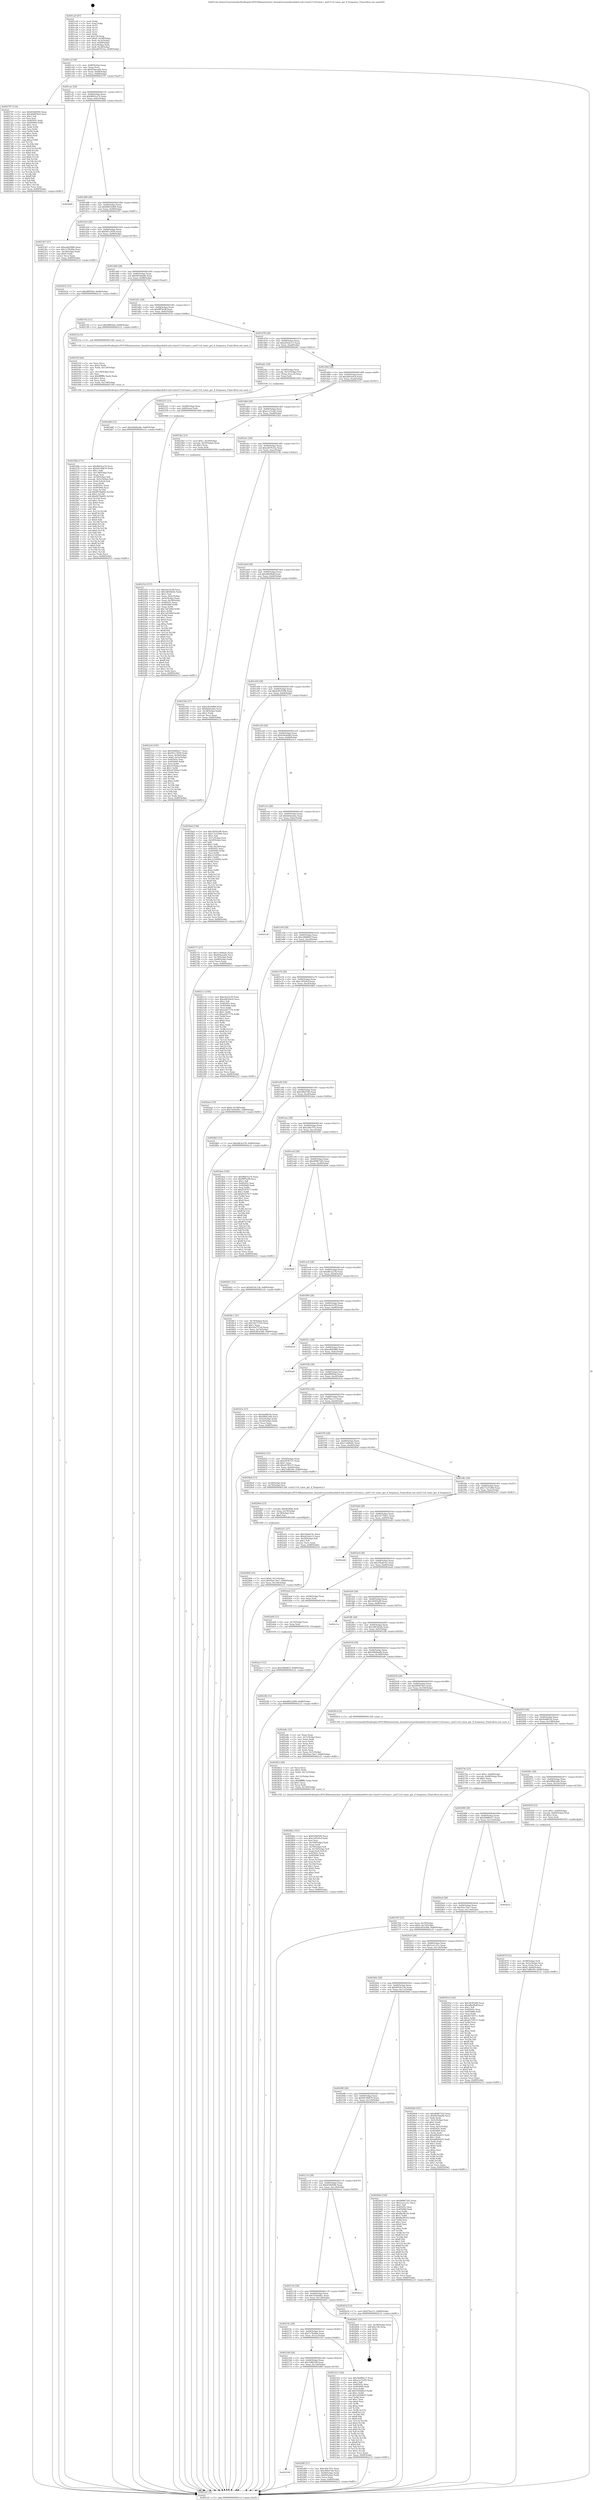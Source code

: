 digraph "0x401ca0" {
  label = "0x401ca0 (/mnt/c/Users/mathe/Desktop/tcc/POCII/binaries/extr_linuxdriversmediausbdvb-usb-v2mxl111sf-tuner.c_mxl111sf_tuner_get_if_frequency_Final-ollvm.out::main(0))"
  labelloc = "t"
  node[shape=record]

  Entry [label="",width=0.3,height=0.3,shape=circle,fillcolor=black,style=filled]
  "0x401ccf" [label="{
     0x401ccf [29]\l
     | [instrs]\l
     &nbsp;&nbsp;0x401ccf \<+3\>: mov -0x80(%rbp),%eax\l
     &nbsp;&nbsp;0x401cd2 \<+2\>: mov %eax,%ecx\l
     &nbsp;&nbsp;0x401cd4 \<+6\>: sub $0x85becebb,%ecx\l
     &nbsp;&nbsp;0x401cda \<+6\>: mov %eax,-0x84(%rbp)\l
     &nbsp;&nbsp;0x401ce0 \<+6\>: mov %ecx,-0x88(%rbp)\l
     &nbsp;&nbsp;0x401ce6 \<+6\>: je 0000000000402797 \<main+0xaf7\>\l
  }"]
  "0x402797" [label="{
     0x402797 [134]\l
     | [instrs]\l
     &nbsp;&nbsp;0x402797 \<+5\>: mov $0x654bf500,%eax\l
     &nbsp;&nbsp;0x40279c \<+5\>: mov $0x460878e5,%ecx\l
     &nbsp;&nbsp;0x4027a1 \<+2\>: mov $0x1,%dl\l
     &nbsp;&nbsp;0x4027a3 \<+2\>: xor %esi,%esi\l
     &nbsp;&nbsp;0x4027a5 \<+7\>: mov 0x40505c,%edi\l
     &nbsp;&nbsp;0x4027ac \<+8\>: mov 0x405060,%r8d\l
     &nbsp;&nbsp;0x4027b4 \<+3\>: sub $0x1,%esi\l
     &nbsp;&nbsp;0x4027b7 \<+3\>: mov %edi,%r9d\l
     &nbsp;&nbsp;0x4027ba \<+3\>: add %esi,%r9d\l
     &nbsp;&nbsp;0x4027bd \<+4\>: imul %r9d,%edi\l
     &nbsp;&nbsp;0x4027c1 \<+3\>: and $0x1,%edi\l
     &nbsp;&nbsp;0x4027c4 \<+3\>: cmp $0x0,%edi\l
     &nbsp;&nbsp;0x4027c7 \<+4\>: sete %r10b\l
     &nbsp;&nbsp;0x4027cb \<+4\>: cmp $0xa,%r8d\l
     &nbsp;&nbsp;0x4027cf \<+4\>: setl %r11b\l
     &nbsp;&nbsp;0x4027d3 \<+3\>: mov %r10b,%bl\l
     &nbsp;&nbsp;0x4027d6 \<+3\>: xor $0xff,%bl\l
     &nbsp;&nbsp;0x4027d9 \<+3\>: mov %r11b,%r14b\l
     &nbsp;&nbsp;0x4027dc \<+4\>: xor $0xff,%r14b\l
     &nbsp;&nbsp;0x4027e0 \<+3\>: xor $0x0,%dl\l
     &nbsp;&nbsp;0x4027e3 \<+3\>: mov %bl,%r15b\l
     &nbsp;&nbsp;0x4027e6 \<+4\>: and $0x0,%r15b\l
     &nbsp;&nbsp;0x4027ea \<+3\>: and %dl,%r10b\l
     &nbsp;&nbsp;0x4027ed \<+3\>: mov %r14b,%r12b\l
     &nbsp;&nbsp;0x4027f0 \<+4\>: and $0x0,%r12b\l
     &nbsp;&nbsp;0x4027f4 \<+3\>: and %dl,%r11b\l
     &nbsp;&nbsp;0x4027f7 \<+3\>: or %r10b,%r15b\l
     &nbsp;&nbsp;0x4027fa \<+3\>: or %r11b,%r12b\l
     &nbsp;&nbsp;0x4027fd \<+3\>: xor %r12b,%r15b\l
     &nbsp;&nbsp;0x402800 \<+3\>: or %r14b,%bl\l
     &nbsp;&nbsp;0x402803 \<+3\>: xor $0xff,%bl\l
     &nbsp;&nbsp;0x402806 \<+3\>: or $0x0,%dl\l
     &nbsp;&nbsp;0x402809 \<+2\>: and %dl,%bl\l
     &nbsp;&nbsp;0x40280b \<+3\>: or %bl,%r15b\l
     &nbsp;&nbsp;0x40280e \<+4\>: test $0x1,%r15b\l
     &nbsp;&nbsp;0x402812 \<+3\>: cmovne %ecx,%eax\l
     &nbsp;&nbsp;0x402815 \<+3\>: mov %eax,-0x80(%rbp)\l
     &nbsp;&nbsp;0x402818 \<+5\>: jmp 0000000000402c21 \<main+0xf81\>\l
  }"]
  "0x401cec" [label="{
     0x401cec [28]\l
     | [instrs]\l
     &nbsp;&nbsp;0x401cec \<+5\>: jmp 0000000000401cf1 \<main+0x51\>\l
     &nbsp;&nbsp;0x401cf1 \<+6\>: mov -0x84(%rbp),%eax\l
     &nbsp;&nbsp;0x401cf7 \<+5\>: sub $0x8693ca74,%eax\l
     &nbsp;&nbsp;0x401cfc \<+6\>: mov %eax,-0x8c(%rbp)\l
     &nbsp;&nbsp;0x401d02 \<+6\>: je 0000000000402b60 \<main+0xec0\>\l
  }"]
  Exit [label="",width=0.3,height=0.3,shape=circle,fillcolor=black,style=filled,peripheries=2]
  "0x402b60" [label="{
     0x402b60\l
  }", style=dashed]
  "0x401d08" [label="{
     0x401d08 [28]\l
     | [instrs]\l
     &nbsp;&nbsp;0x401d08 \<+5\>: jmp 0000000000401d0d \<main+0x6d\>\l
     &nbsp;&nbsp;0x401d0d \<+6\>: mov -0x84(%rbp),%eax\l
     &nbsp;&nbsp;0x401d13 \<+5\>: sub $0x88432d69,%eax\l
     &nbsp;&nbsp;0x401d18 \<+6\>: mov %eax,-0x90(%rbp)\l
     &nbsp;&nbsp;0x401d1e \<+6\>: je 0000000000402307 \<main+0x667\>\l
  }"]
  "0x402ac5" [label="{
     0x402ac5 [12]\l
     | [instrs]\l
     &nbsp;&nbsp;0x402ac5 \<+7\>: movl $0xc06b881f,-0x80(%rbp)\l
     &nbsp;&nbsp;0x402acc \<+5\>: jmp 0000000000402c21 \<main+0xf81\>\l
  }"]
  "0x402307" [label="{
     0x402307 [27]\l
     | [instrs]\l
     &nbsp;&nbsp;0x402307 \<+5\>: mov $0xedbf2886,%eax\l
     &nbsp;&nbsp;0x40230c \<+5\>: mov $0x7e78c89a,%ecx\l
     &nbsp;&nbsp;0x402311 \<+3\>: mov -0x30(%rbp),%edx\l
     &nbsp;&nbsp;0x402314 \<+3\>: cmp $0x0,%edx\l
     &nbsp;&nbsp;0x402317 \<+3\>: cmove %ecx,%eax\l
     &nbsp;&nbsp;0x40231a \<+3\>: mov %eax,-0x80(%rbp)\l
     &nbsp;&nbsp;0x40231d \<+5\>: jmp 0000000000402c21 \<main+0xf81\>\l
  }"]
  "0x401d24" [label="{
     0x401d24 [28]\l
     | [instrs]\l
     &nbsp;&nbsp;0x401d24 \<+5\>: jmp 0000000000401d29 \<main+0x89\>\l
     &nbsp;&nbsp;0x401d29 \<+6\>: mov -0x84(%rbp),%eax\l
     &nbsp;&nbsp;0x401d2f \<+5\>: sub $0x941c3050,%eax\l
     &nbsp;&nbsp;0x401d34 \<+6\>: mov %eax,-0x94(%rbp)\l
     &nbsp;&nbsp;0x401d3a \<+6\>: je 0000000000402432 \<main+0x792\>\l
  }"]
  "0x402ab9" [label="{
     0x402ab9 [12]\l
     | [instrs]\l
     &nbsp;&nbsp;0x402ab9 \<+4\>: mov -0x70(%rbp),%rax\l
     &nbsp;&nbsp;0x402abd \<+3\>: mov %rax,%rdi\l
     &nbsp;&nbsp;0x402ac0 \<+5\>: call 0000000000401030 \<free@plt\>\l
     | [calls]\l
     &nbsp;&nbsp;0x401030 \{1\} (unknown)\l
  }"]
  "0x402432" [label="{
     0x402432 [12]\l
     | [instrs]\l
     &nbsp;&nbsp;0x402432 \<+7\>: movl $0xdf995bd,-0x80(%rbp)\l
     &nbsp;&nbsp;0x402439 \<+5\>: jmp 0000000000402c21 \<main+0xf81\>\l
  }"]
  "0x401d40" [label="{
     0x401d40 [28]\l
     | [instrs]\l
     &nbsp;&nbsp;0x401d40 \<+5\>: jmp 0000000000401d45 \<main+0xa5\>\l
     &nbsp;&nbsp;0x401d45 \<+6\>: mov -0x84(%rbp),%eax\l
     &nbsp;&nbsp;0x401d4b \<+5\>: sub $0x9d16da9b,%eax\l
     &nbsp;&nbsp;0x401d50 \<+6\>: mov %eax,-0x98(%rbp)\l
     &nbsp;&nbsp;0x401d56 \<+6\>: je 0000000000402742 \<main+0xaa2\>\l
  }"]
  "0x402a80" [label="{
     0x402a80 [12]\l
     | [instrs]\l
     &nbsp;&nbsp;0x402a80 \<+7\>: movl $0x44b6badb,-0x80(%rbp)\l
     &nbsp;&nbsp;0x402a87 \<+5\>: jmp 0000000000402c21 \<main+0xf81\>\l
  }"]
  "0x402742" [label="{
     0x402742 [12]\l
     | [instrs]\l
     &nbsp;&nbsp;0x402742 \<+7\>: movl $0xdf995bd,-0x80(%rbp)\l
     &nbsp;&nbsp;0x402749 \<+5\>: jmp 0000000000402c21 \<main+0xf81\>\l
  }"]
  "0x401d5c" [label="{
     0x401d5c [28]\l
     | [instrs]\l
     &nbsp;&nbsp;0x401d5c \<+5\>: jmp 0000000000401d61 \<main+0xc1\>\l
     &nbsp;&nbsp;0x401d61 \<+6\>: mov -0x84(%rbp),%eax\l
     &nbsp;&nbsp;0x401d67 \<+5\>: sub $0x9ff7bc8f,%eax\l
     &nbsp;&nbsp;0x401d6c \<+6\>: mov %eax,-0x9c(%rbp)\l
     &nbsp;&nbsp;0x401d72 \<+6\>: je 000000000040253a \<main+0x89a\>\l
  }"]
  "0x402904" [label="{
     0x402904 [25]\l
     | [instrs]\l
     &nbsp;&nbsp;0x402904 \<+7\>: movl $0x0,-0x7c(%rbp)\l
     &nbsp;&nbsp;0x40290b \<+7\>: movl $0x5bec7be7,-0x80(%rbp)\l
     &nbsp;&nbsp;0x402912 \<+6\>: mov %eax,-0x144(%rbp)\l
     &nbsp;&nbsp;0x402918 \<+5\>: jmp 0000000000402c21 \<main+0xf81\>\l
  }"]
  "0x40253a" [label="{
     0x40253a [5]\l
     | [instrs]\l
     &nbsp;&nbsp;0x40253a \<+5\>: call 0000000000401160 \<next_i\>\l
     | [calls]\l
     &nbsp;&nbsp;0x401160 \{1\} (/mnt/c/Users/mathe/Desktop/tcc/POCII/binaries/extr_linuxdriversmediausbdvb-usb-v2mxl111sf-tuner.c_mxl111sf_tuner_get_if_frequency_Final-ollvm.out::next_i)\l
  }"]
  "0x401d78" [label="{
     0x401d78 [28]\l
     | [instrs]\l
     &nbsp;&nbsp;0x401d78 \<+5\>: jmp 0000000000401d7d \<main+0xdd\>\l
     &nbsp;&nbsp;0x401d7d \<+6\>: mov -0x84(%rbp),%eax\l
     &nbsp;&nbsp;0x401d83 \<+5\>: sub $0xa03edc13,%eax\l
     &nbsp;&nbsp;0x401d88 \<+6\>: mov %eax,-0xa0(%rbp)\l
     &nbsp;&nbsp;0x401d8e \<+6\>: je 0000000000402a6c \<main+0xdcc\>\l
  }"]
  "0x4028ed" [label="{
     0x4028ed [23]\l
     | [instrs]\l
     &nbsp;&nbsp;0x4028ed \<+10\>: movabs $0x4030b6,%rdi\l
     &nbsp;&nbsp;0x4028f7 \<+3\>: mov %eax,-0x78(%rbp)\l
     &nbsp;&nbsp;0x4028fa \<+3\>: mov -0x78(%rbp),%esi\l
     &nbsp;&nbsp;0x4028fd \<+2\>: mov $0x0,%al\l
     &nbsp;&nbsp;0x4028ff \<+5\>: call 0000000000401040 \<printf@plt\>\l
     | [calls]\l
     &nbsp;&nbsp;0x401040 \{1\} (unknown)\l
  }"]
  "0x402a6c" [label="{
     0x402a6c [20]\l
     | [instrs]\l
     &nbsp;&nbsp;0x402a6c \<+4\>: mov -0x58(%rbp),%rax\l
     &nbsp;&nbsp;0x402a70 \<+4\>: movslq -0x7c(%rbp),%rcx\l
     &nbsp;&nbsp;0x402a74 \<+4\>: mov (%rax,%rcx,8),%rax\l
     &nbsp;&nbsp;0x402a78 \<+3\>: mov %rax,%rdi\l
     &nbsp;&nbsp;0x402a7b \<+5\>: call 0000000000401030 \<free@plt\>\l
     | [calls]\l
     &nbsp;&nbsp;0x401030 \{1\} (unknown)\l
  }"]
  "0x401d94" [label="{
     0x401d94 [28]\l
     | [instrs]\l
     &nbsp;&nbsp;0x401d94 \<+5\>: jmp 0000000000401d99 \<main+0xf9\>\l
     &nbsp;&nbsp;0x401d99 \<+6\>: mov -0x84(%rbp),%eax\l
     &nbsp;&nbsp;0x401d9f \<+5\>: sub $0xa063e0c4,%eax\l
     &nbsp;&nbsp;0x401da4 \<+6\>: mov %eax,-0xa4(%rbp)\l
     &nbsp;&nbsp;0x401daa \<+6\>: je 0000000000402251 \<main+0x5b1\>\l
  }"]
  "0x40284e" [label="{
     0x40284e [103]\l
     | [instrs]\l
     &nbsp;&nbsp;0x40284e \<+5\>: mov $0x654bf500,%ecx\l
     &nbsp;&nbsp;0x402853 \<+5\>: mov $0xc345e9cf,%edx\l
     &nbsp;&nbsp;0x402858 \<+2\>: xor %esi,%esi\l
     &nbsp;&nbsp;0x40285a \<+6\>: mov -0x140(%rbp),%edi\l
     &nbsp;&nbsp;0x402860 \<+3\>: imul %eax,%edi\l
     &nbsp;&nbsp;0x402863 \<+4\>: mov -0x70(%rbp),%r8\l
     &nbsp;&nbsp;0x402867 \<+4\>: movslq -0x74(%rbp),%r9\l
     &nbsp;&nbsp;0x40286b \<+4\>: mov %edi,(%r8,%r9,4)\l
     &nbsp;&nbsp;0x40286f \<+7\>: mov 0x40505c,%eax\l
     &nbsp;&nbsp;0x402876 \<+7\>: mov 0x405060,%edi\l
     &nbsp;&nbsp;0x40287d \<+3\>: sub $0x1,%esi\l
     &nbsp;&nbsp;0x402880 \<+3\>: mov %eax,%r10d\l
     &nbsp;&nbsp;0x402883 \<+3\>: add %esi,%r10d\l
     &nbsp;&nbsp;0x402886 \<+4\>: imul %r10d,%eax\l
     &nbsp;&nbsp;0x40288a \<+3\>: and $0x1,%eax\l
     &nbsp;&nbsp;0x40288d \<+3\>: cmp $0x0,%eax\l
     &nbsp;&nbsp;0x402890 \<+4\>: sete %r11b\l
     &nbsp;&nbsp;0x402894 \<+3\>: cmp $0xa,%edi\l
     &nbsp;&nbsp;0x402897 \<+3\>: setl %bl\l
     &nbsp;&nbsp;0x40289a \<+3\>: mov %r11b,%r14b\l
     &nbsp;&nbsp;0x40289d \<+3\>: and %bl,%r14b\l
     &nbsp;&nbsp;0x4028a0 \<+3\>: xor %bl,%r11b\l
     &nbsp;&nbsp;0x4028a3 \<+3\>: or %r11b,%r14b\l
     &nbsp;&nbsp;0x4028a6 \<+4\>: test $0x1,%r14b\l
     &nbsp;&nbsp;0x4028aa \<+3\>: cmovne %edx,%ecx\l
     &nbsp;&nbsp;0x4028ad \<+3\>: mov %ecx,-0x80(%rbp)\l
     &nbsp;&nbsp;0x4028b0 \<+5\>: jmp 0000000000402c21 \<main+0xf81\>\l
  }"]
  "0x402251" [label="{
     0x402251 [13]\l
     | [instrs]\l
     &nbsp;&nbsp;0x402251 \<+4\>: mov -0x48(%rbp),%rax\l
     &nbsp;&nbsp;0x402255 \<+4\>: mov 0x8(%rax),%rdi\l
     &nbsp;&nbsp;0x402259 \<+5\>: call 0000000000401060 \<atoi@plt\>\l
     | [calls]\l
     &nbsp;&nbsp;0x401060 \{1\} (unknown)\l
  }"]
  "0x401db0" [label="{
     0x401db0 [28]\l
     | [instrs]\l
     &nbsp;&nbsp;0x401db0 \<+5\>: jmp 0000000000401db5 \<main+0x115\>\l
     &nbsp;&nbsp;0x401db5 \<+6\>: mov -0x84(%rbp),%eax\l
     &nbsp;&nbsp;0x401dbb \<+5\>: sub $0xa1a72c85,%eax\l
     &nbsp;&nbsp;0x401dc0 \<+6\>: mov %eax,-0xa8(%rbp)\l
     &nbsp;&nbsp;0x401dc6 \<+6\>: je 00000000004023b2 \<main+0x712\>\l
  }"]
  "0x402822" [label="{
     0x402822 [44]\l
     | [instrs]\l
     &nbsp;&nbsp;0x402822 \<+2\>: xor %ecx,%ecx\l
     &nbsp;&nbsp;0x402824 \<+5\>: mov $0x2,%edx\l
     &nbsp;&nbsp;0x402829 \<+6\>: mov %edx,-0x13c(%rbp)\l
     &nbsp;&nbsp;0x40282f \<+1\>: cltd\l
     &nbsp;&nbsp;0x402830 \<+6\>: mov -0x13c(%rbp),%esi\l
     &nbsp;&nbsp;0x402836 \<+2\>: idiv %esi\l
     &nbsp;&nbsp;0x402838 \<+6\>: imul $0xfffffffe,%edx,%edx\l
     &nbsp;&nbsp;0x40283e \<+3\>: sub $0x1,%ecx\l
     &nbsp;&nbsp;0x402841 \<+2\>: sub %ecx,%edx\l
     &nbsp;&nbsp;0x402843 \<+6\>: mov %edx,-0x140(%rbp)\l
     &nbsp;&nbsp;0x402849 \<+5\>: call 0000000000401160 \<next_i\>\l
     | [calls]\l
     &nbsp;&nbsp;0x401160 \{1\} (/mnt/c/Users/mathe/Desktop/tcc/POCII/binaries/extr_linuxdriversmediausbdvb-usb-v2mxl111sf-tuner.c_mxl111sf_tuner_get_if_frequency_Final-ollvm.out::next_i)\l
  }"]
  "0x4023b2" [label="{
     0x4023b2 [23]\l
     | [instrs]\l
     &nbsp;&nbsp;0x4023b2 \<+7\>: movl $0x1,-0x50(%rbp)\l
     &nbsp;&nbsp;0x4023b9 \<+4\>: movslq -0x50(%rbp),%rax\l
     &nbsp;&nbsp;0x4023bd \<+4\>: shl $0x3,%rax\l
     &nbsp;&nbsp;0x4023c1 \<+3\>: mov %rax,%rdi\l
     &nbsp;&nbsp;0x4023c4 \<+5\>: call 0000000000401050 \<malloc@plt\>\l
     | [calls]\l
     &nbsp;&nbsp;0x401050 \{1\} (unknown)\l
  }"]
  "0x401dcc" [label="{
     0x401dcc [28]\l
     | [instrs]\l
     &nbsp;&nbsp;0x401dcc \<+5\>: jmp 0000000000401dd1 \<main+0x131\>\l
     &nbsp;&nbsp;0x401dd1 \<+6\>: mov -0x84(%rbp),%eax\l
     &nbsp;&nbsp;0x401dd7 \<+5\>: sub $0xa407b33a,%eax\l
     &nbsp;&nbsp;0x401ddc \<+6\>: mov %eax,-0xac(%rbp)\l
     &nbsp;&nbsp;0x401de2 \<+6\>: je 000000000040218e \<main+0x4ee\>\l
  }"]
  "0x402765" [label="{
     0x402765 [23]\l
     | [instrs]\l
     &nbsp;&nbsp;0x402765 \<+4\>: mov %rax,-0x70(%rbp)\l
     &nbsp;&nbsp;0x402769 \<+7\>: movl $0x0,-0x74(%rbp)\l
     &nbsp;&nbsp;0x402770 \<+7\>: movl $0xb3816306,-0x80(%rbp)\l
     &nbsp;&nbsp;0x402777 \<+5\>: jmp 0000000000402c21 \<main+0xf81\>\l
  }"]
  "0x40218e" [label="{
     0x40218e [27]\l
     | [instrs]\l
     &nbsp;&nbsp;0x40218e \<+5\>: mov $0xb3be6d8d,%eax\l
     &nbsp;&nbsp;0x402193 \<+5\>: mov $0xbb4ecdee,%ecx\l
     &nbsp;&nbsp;0x402198 \<+3\>: mov -0x34(%rbp),%edx\l
     &nbsp;&nbsp;0x40219b \<+3\>: cmp $0x2,%edx\l
     &nbsp;&nbsp;0x40219e \<+3\>: cmovne %ecx,%eax\l
     &nbsp;&nbsp;0x4021a1 \<+3\>: mov %eax,-0x80(%rbp)\l
     &nbsp;&nbsp;0x4021a4 \<+5\>: jmp 0000000000402c21 \<main+0xf81\>\l
  }"]
  "0x401de8" [label="{
     0x401de8 [28]\l
     | [instrs]\l
     &nbsp;&nbsp;0x401de8 \<+5\>: jmp 0000000000401ded \<main+0x14d\>\l
     &nbsp;&nbsp;0x401ded \<+6\>: mov -0x84(%rbp),%eax\l
     &nbsp;&nbsp;0x401df3 \<+5\>: sub $0xaf6e9bdf,%eax\l
     &nbsp;&nbsp;0x401df8 \<+6\>: mov %eax,-0xb0(%rbp)\l
     &nbsp;&nbsp;0x401dfe \<+6\>: je 00000000004029ad \<main+0xd0d\>\l
  }"]
  "0x402c21" [label="{
     0x402c21 [5]\l
     | [instrs]\l
     &nbsp;&nbsp;0x402c21 \<+5\>: jmp 0000000000401ccf \<main+0x2f\>\l
  }"]
  "0x401ca0" [label="{
     0x401ca0 [47]\l
     | [instrs]\l
     &nbsp;&nbsp;0x401ca0 \<+1\>: push %rbp\l
     &nbsp;&nbsp;0x401ca1 \<+3\>: mov %rsp,%rbp\l
     &nbsp;&nbsp;0x401ca4 \<+2\>: push %r15\l
     &nbsp;&nbsp;0x401ca6 \<+2\>: push %r14\l
     &nbsp;&nbsp;0x401ca8 \<+2\>: push %r13\l
     &nbsp;&nbsp;0x401caa \<+2\>: push %r12\l
     &nbsp;&nbsp;0x401cac \<+1\>: push %rbx\l
     &nbsp;&nbsp;0x401cad \<+7\>: sub $0x128,%rsp\l
     &nbsp;&nbsp;0x401cb4 \<+7\>: movl $0x0,-0x38(%rbp)\l
     &nbsp;&nbsp;0x401cbb \<+3\>: mov %edi,-0x3c(%rbp)\l
     &nbsp;&nbsp;0x401cbe \<+4\>: mov %rsi,-0x48(%rbp)\l
     &nbsp;&nbsp;0x401cc2 \<+3\>: mov -0x3c(%rbp),%edi\l
     &nbsp;&nbsp;0x401cc5 \<+3\>: mov %edi,-0x34(%rbp)\l
     &nbsp;&nbsp;0x401cc8 \<+7\>: movl $0xa407b33a,-0x80(%rbp)\l
  }"]
  "0x40256b" [label="{
     0x40256b [171]\l
     | [instrs]\l
     &nbsp;&nbsp;0x40256b \<+5\>: mov $0x8693ca74,%ecx\l
     &nbsp;&nbsp;0x402570 \<+5\>: mov $0x64190879,%edx\l
     &nbsp;&nbsp;0x402575 \<+3\>: mov $0x1,%dil\l
     &nbsp;&nbsp;0x402578 \<+6\>: mov -0x138(%rbp),%esi\l
     &nbsp;&nbsp;0x40257e \<+3\>: imul %eax,%esi\l
     &nbsp;&nbsp;0x402581 \<+4\>: mov -0x58(%rbp),%r8\l
     &nbsp;&nbsp;0x402585 \<+4\>: movslq -0x5c(%rbp),%r9\l
     &nbsp;&nbsp;0x402589 \<+4\>: mov (%r8,%r9,8),%r8\l
     &nbsp;&nbsp;0x40258d \<+3\>: mov %esi,(%r8)\l
     &nbsp;&nbsp;0x402590 \<+7\>: mov 0x40505c,%eax\l
     &nbsp;&nbsp;0x402597 \<+7\>: mov 0x405060,%esi\l
     &nbsp;&nbsp;0x40259e \<+3\>: mov %eax,%r10d\l
     &nbsp;&nbsp;0x4025a1 \<+7\>: sub $0x8479a602,%r10d\l
     &nbsp;&nbsp;0x4025a8 \<+4\>: sub $0x1,%r10d\l
     &nbsp;&nbsp;0x4025ac \<+7\>: add $0x8479a602,%r10d\l
     &nbsp;&nbsp;0x4025b3 \<+4\>: imul %r10d,%eax\l
     &nbsp;&nbsp;0x4025b7 \<+3\>: and $0x1,%eax\l
     &nbsp;&nbsp;0x4025ba \<+3\>: cmp $0x0,%eax\l
     &nbsp;&nbsp;0x4025bd \<+4\>: sete %r11b\l
     &nbsp;&nbsp;0x4025c1 \<+3\>: cmp $0xa,%esi\l
     &nbsp;&nbsp;0x4025c4 \<+3\>: setl %bl\l
     &nbsp;&nbsp;0x4025c7 \<+3\>: mov %r11b,%r14b\l
     &nbsp;&nbsp;0x4025ca \<+4\>: xor $0xff,%r14b\l
     &nbsp;&nbsp;0x4025ce \<+3\>: mov %bl,%r15b\l
     &nbsp;&nbsp;0x4025d1 \<+4\>: xor $0xff,%r15b\l
     &nbsp;&nbsp;0x4025d5 \<+4\>: xor $0x0,%dil\l
     &nbsp;&nbsp;0x4025d9 \<+3\>: mov %r14b,%r12b\l
     &nbsp;&nbsp;0x4025dc \<+4\>: and $0x0,%r12b\l
     &nbsp;&nbsp;0x4025e0 \<+3\>: and %dil,%r11b\l
     &nbsp;&nbsp;0x4025e3 \<+3\>: mov %r15b,%r13b\l
     &nbsp;&nbsp;0x4025e6 \<+4\>: and $0x0,%r13b\l
     &nbsp;&nbsp;0x4025ea \<+3\>: and %dil,%bl\l
     &nbsp;&nbsp;0x4025ed \<+3\>: or %r11b,%r12b\l
     &nbsp;&nbsp;0x4025f0 \<+3\>: or %bl,%r13b\l
     &nbsp;&nbsp;0x4025f3 \<+3\>: xor %r13b,%r12b\l
     &nbsp;&nbsp;0x4025f6 \<+3\>: or %r15b,%r14b\l
     &nbsp;&nbsp;0x4025f9 \<+4\>: xor $0xff,%r14b\l
     &nbsp;&nbsp;0x4025fd \<+4\>: or $0x0,%dil\l
     &nbsp;&nbsp;0x402601 \<+3\>: and %dil,%r14b\l
     &nbsp;&nbsp;0x402604 \<+3\>: or %r14b,%r12b\l
     &nbsp;&nbsp;0x402607 \<+4\>: test $0x1,%r12b\l
     &nbsp;&nbsp;0x40260b \<+3\>: cmovne %edx,%ecx\l
     &nbsp;&nbsp;0x40260e \<+3\>: mov %ecx,-0x80(%rbp)\l
     &nbsp;&nbsp;0x402611 \<+5\>: jmp 0000000000402c21 \<main+0xf81\>\l
  }"]
  "0x4029ad" [label="{
     0x4029ad [164]\l
     | [instrs]\l
     &nbsp;&nbsp;0x4029ad \<+5\>: mov $0x38305af9,%eax\l
     &nbsp;&nbsp;0x4029b2 \<+5\>: mov $0x17a51b84,%ecx\l
     &nbsp;&nbsp;0x4029b7 \<+2\>: mov $0x1,%dl\l
     &nbsp;&nbsp;0x4029b9 \<+3\>: mov -0x7c(%rbp),%esi\l
     &nbsp;&nbsp;0x4029bc \<+3\>: cmp -0x50(%rbp),%esi\l
     &nbsp;&nbsp;0x4029bf \<+4\>: setl %dil\l
     &nbsp;&nbsp;0x4029c3 \<+4\>: and $0x1,%dil\l
     &nbsp;&nbsp;0x4029c7 \<+4\>: mov %dil,-0x29(%rbp)\l
     &nbsp;&nbsp;0x4029cb \<+7\>: mov 0x40505c,%esi\l
     &nbsp;&nbsp;0x4029d2 \<+8\>: mov 0x405060,%r8d\l
     &nbsp;&nbsp;0x4029da \<+3\>: mov %esi,%r9d\l
     &nbsp;&nbsp;0x4029dd \<+7\>: add $0xc2326562,%r9d\l
     &nbsp;&nbsp;0x4029e4 \<+4\>: sub $0x1,%r9d\l
     &nbsp;&nbsp;0x4029e8 \<+7\>: sub $0xc2326562,%r9d\l
     &nbsp;&nbsp;0x4029ef \<+4\>: imul %r9d,%esi\l
     &nbsp;&nbsp;0x4029f3 \<+3\>: and $0x1,%esi\l
     &nbsp;&nbsp;0x4029f6 \<+3\>: cmp $0x0,%esi\l
     &nbsp;&nbsp;0x4029f9 \<+4\>: sete %dil\l
     &nbsp;&nbsp;0x4029fd \<+4\>: cmp $0xa,%r8d\l
     &nbsp;&nbsp;0x402a01 \<+4\>: setl %r10b\l
     &nbsp;&nbsp;0x402a05 \<+3\>: mov %dil,%r11b\l
     &nbsp;&nbsp;0x402a08 \<+4\>: xor $0xff,%r11b\l
     &nbsp;&nbsp;0x402a0c \<+3\>: mov %r10b,%bl\l
     &nbsp;&nbsp;0x402a0f \<+3\>: xor $0xff,%bl\l
     &nbsp;&nbsp;0x402a12 \<+3\>: xor $0x1,%dl\l
     &nbsp;&nbsp;0x402a15 \<+3\>: mov %r11b,%r14b\l
     &nbsp;&nbsp;0x402a18 \<+4\>: and $0xff,%r14b\l
     &nbsp;&nbsp;0x402a1c \<+3\>: and %dl,%dil\l
     &nbsp;&nbsp;0x402a1f \<+3\>: mov %bl,%r15b\l
     &nbsp;&nbsp;0x402a22 \<+4\>: and $0xff,%r15b\l
     &nbsp;&nbsp;0x402a26 \<+3\>: and %dl,%r10b\l
     &nbsp;&nbsp;0x402a29 \<+3\>: or %dil,%r14b\l
     &nbsp;&nbsp;0x402a2c \<+3\>: or %r10b,%r15b\l
     &nbsp;&nbsp;0x402a2f \<+3\>: xor %r15b,%r14b\l
     &nbsp;&nbsp;0x402a32 \<+3\>: or %bl,%r11b\l
     &nbsp;&nbsp;0x402a35 \<+4\>: xor $0xff,%r11b\l
     &nbsp;&nbsp;0x402a39 \<+3\>: or $0x1,%dl\l
     &nbsp;&nbsp;0x402a3c \<+3\>: and %dl,%r11b\l
     &nbsp;&nbsp;0x402a3f \<+3\>: or %r11b,%r14b\l
     &nbsp;&nbsp;0x402a42 \<+4\>: test $0x1,%r14b\l
     &nbsp;&nbsp;0x402a46 \<+3\>: cmovne %ecx,%eax\l
     &nbsp;&nbsp;0x402a49 \<+3\>: mov %eax,-0x80(%rbp)\l
     &nbsp;&nbsp;0x402a4c \<+5\>: jmp 0000000000402c21 \<main+0xf81\>\l
  }"]
  "0x401e04" [label="{
     0x401e04 [28]\l
     | [instrs]\l
     &nbsp;&nbsp;0x401e04 \<+5\>: jmp 0000000000401e09 \<main+0x169\>\l
     &nbsp;&nbsp;0x401e09 \<+6\>: mov -0x84(%rbp),%eax\l
     &nbsp;&nbsp;0x401e0f \<+5\>: sub $0xb3816306,%eax\l
     &nbsp;&nbsp;0x401e14 \<+6\>: mov %eax,-0xb4(%rbp)\l
     &nbsp;&nbsp;0x401e1a \<+6\>: je 000000000040277c \<main+0xadc\>\l
  }"]
  "0x40253f" [label="{
     0x40253f [44]\l
     | [instrs]\l
     &nbsp;&nbsp;0x40253f \<+2\>: xor %ecx,%ecx\l
     &nbsp;&nbsp;0x402541 \<+5\>: mov $0x2,%edx\l
     &nbsp;&nbsp;0x402546 \<+6\>: mov %edx,-0x134(%rbp)\l
     &nbsp;&nbsp;0x40254c \<+1\>: cltd\l
     &nbsp;&nbsp;0x40254d \<+6\>: mov -0x134(%rbp),%esi\l
     &nbsp;&nbsp;0x402553 \<+2\>: idiv %esi\l
     &nbsp;&nbsp;0x402555 \<+6\>: imul $0xfffffffe,%edx,%edx\l
     &nbsp;&nbsp;0x40255b \<+3\>: sub $0x1,%ecx\l
     &nbsp;&nbsp;0x40255e \<+2\>: sub %ecx,%edx\l
     &nbsp;&nbsp;0x402560 \<+6\>: mov %edx,-0x138(%rbp)\l
     &nbsp;&nbsp;0x402566 \<+5\>: call 0000000000401160 \<next_i\>\l
     | [calls]\l
     &nbsp;&nbsp;0x401160 \{1\} (/mnt/c/Users/mathe/Desktop/tcc/POCII/binaries/extr_linuxdriversmediausbdvb-usb-v2mxl111sf-tuner.c_mxl111sf_tuner_get_if_frequency_Final-ollvm.out::next_i)\l
  }"]
  "0x40277c" [label="{
     0x40277c [27]\l
     | [instrs]\l
     &nbsp;&nbsp;0x40277c \<+5\>: mov $0x11448a4c,%eax\l
     &nbsp;&nbsp;0x402781 \<+5\>: mov $0x85becebb,%ecx\l
     &nbsp;&nbsp;0x402786 \<+3\>: mov -0x74(%rbp),%edx\l
     &nbsp;&nbsp;0x402789 \<+3\>: cmp -0x68(%rbp),%edx\l
     &nbsp;&nbsp;0x40278c \<+3\>: cmovl %ecx,%eax\l
     &nbsp;&nbsp;0x40278f \<+3\>: mov %eax,-0x80(%rbp)\l
     &nbsp;&nbsp;0x402792 \<+5\>: jmp 0000000000402c21 \<main+0xf81\>\l
  }"]
  "0x401e20" [label="{
     0x401e20 [28]\l
     | [instrs]\l
     &nbsp;&nbsp;0x401e20 \<+5\>: jmp 0000000000401e25 \<main+0x185\>\l
     &nbsp;&nbsp;0x401e25 \<+6\>: mov -0x84(%rbp),%eax\l
     &nbsp;&nbsp;0x401e2b \<+5\>: sub $0xb3be6d8d,%eax\l
     &nbsp;&nbsp;0x401e30 \<+6\>: mov %eax,-0xb8(%rbp)\l
     &nbsp;&nbsp;0x401e36 \<+6\>: je 00000000004021c1 \<main+0x521\>\l
  }"]
  "0x402184" [label="{
     0x402184\l
  }", style=dashed]
  "0x4021c1" [label="{
     0x4021c1 [144]\l
     | [instrs]\l
     &nbsp;&nbsp;0x4021c1 \<+5\>: mov $0xe4a1fc59,%eax\l
     &nbsp;&nbsp;0x4021c6 \<+5\>: mov $0xa063e0c4,%ecx\l
     &nbsp;&nbsp;0x4021cb \<+2\>: mov $0x1,%dl\l
     &nbsp;&nbsp;0x4021cd \<+7\>: mov 0x40505c,%esi\l
     &nbsp;&nbsp;0x4021d4 \<+7\>: mov 0x405060,%edi\l
     &nbsp;&nbsp;0x4021db \<+3\>: mov %esi,%r8d\l
     &nbsp;&nbsp;0x4021de \<+7\>: add $0xac85777b,%r8d\l
     &nbsp;&nbsp;0x4021e5 \<+4\>: sub $0x1,%r8d\l
     &nbsp;&nbsp;0x4021e9 \<+7\>: sub $0xac85777b,%r8d\l
     &nbsp;&nbsp;0x4021f0 \<+4\>: imul %r8d,%esi\l
     &nbsp;&nbsp;0x4021f4 \<+3\>: and $0x1,%esi\l
     &nbsp;&nbsp;0x4021f7 \<+3\>: cmp $0x0,%esi\l
     &nbsp;&nbsp;0x4021fa \<+4\>: sete %r9b\l
     &nbsp;&nbsp;0x4021fe \<+3\>: cmp $0xa,%edi\l
     &nbsp;&nbsp;0x402201 \<+4\>: setl %r10b\l
     &nbsp;&nbsp;0x402205 \<+3\>: mov %r9b,%r11b\l
     &nbsp;&nbsp;0x402208 \<+4\>: xor $0xff,%r11b\l
     &nbsp;&nbsp;0x40220c \<+3\>: mov %r10b,%bl\l
     &nbsp;&nbsp;0x40220f \<+3\>: xor $0xff,%bl\l
     &nbsp;&nbsp;0x402212 \<+3\>: xor $0x1,%dl\l
     &nbsp;&nbsp;0x402215 \<+3\>: mov %r11b,%r14b\l
     &nbsp;&nbsp;0x402218 \<+4\>: and $0xff,%r14b\l
     &nbsp;&nbsp;0x40221c \<+3\>: and %dl,%r9b\l
     &nbsp;&nbsp;0x40221f \<+3\>: mov %bl,%r15b\l
     &nbsp;&nbsp;0x402222 \<+4\>: and $0xff,%r15b\l
     &nbsp;&nbsp;0x402226 \<+3\>: and %dl,%r10b\l
     &nbsp;&nbsp;0x402229 \<+3\>: or %r9b,%r14b\l
     &nbsp;&nbsp;0x40222c \<+3\>: or %r10b,%r15b\l
     &nbsp;&nbsp;0x40222f \<+3\>: xor %r15b,%r14b\l
     &nbsp;&nbsp;0x402232 \<+3\>: or %bl,%r11b\l
     &nbsp;&nbsp;0x402235 \<+4\>: xor $0xff,%r11b\l
     &nbsp;&nbsp;0x402239 \<+3\>: or $0x1,%dl\l
     &nbsp;&nbsp;0x40223c \<+3\>: and %dl,%r11b\l
     &nbsp;&nbsp;0x40223f \<+3\>: or %r11b,%r14b\l
     &nbsp;&nbsp;0x402242 \<+4\>: test $0x1,%r14b\l
     &nbsp;&nbsp;0x402246 \<+3\>: cmovne %ecx,%eax\l
     &nbsp;&nbsp;0x402249 \<+3\>: mov %eax,-0x80(%rbp)\l
     &nbsp;&nbsp;0x40224c \<+5\>: jmp 0000000000402c21 \<main+0xf81\>\l
  }"]
  "0x401e3c" [label="{
     0x401e3c [28]\l
     | [instrs]\l
     &nbsp;&nbsp;0x401e3c \<+5\>: jmp 0000000000401e41 \<main+0x1a1\>\l
     &nbsp;&nbsp;0x401e41 \<+6\>: mov -0x84(%rbp),%eax\l
     &nbsp;&nbsp;0x401e47 \<+5\>: sub $0xbb4ecdee,%eax\l
     &nbsp;&nbsp;0x401e4c \<+6\>: mov %eax,-0xbc(%rbp)\l
     &nbsp;&nbsp;0x401e52 \<+6\>: je 00000000004021a9 \<main+0x509\>\l
  }"]
  "0x40225e" [label="{
     0x40225e [157]\l
     | [instrs]\l
     &nbsp;&nbsp;0x40225e \<+5\>: mov $0xe4a1fc59,%ecx\l
     &nbsp;&nbsp;0x402263 \<+5\>: mov $0x3d634d2b,%edx\l
     &nbsp;&nbsp;0x402268 \<+3\>: mov $0x1,%sil\l
     &nbsp;&nbsp;0x40226b \<+3\>: mov %eax,-0x4c(%rbp)\l
     &nbsp;&nbsp;0x40226e \<+3\>: mov -0x4c(%rbp),%eax\l
     &nbsp;&nbsp;0x402271 \<+3\>: mov %eax,-0x30(%rbp)\l
     &nbsp;&nbsp;0x402274 \<+7\>: mov 0x40505c,%eax\l
     &nbsp;&nbsp;0x40227b \<+8\>: mov 0x405060,%r8d\l
     &nbsp;&nbsp;0x402283 \<+3\>: mov %eax,%r9d\l
     &nbsp;&nbsp;0x402286 \<+7\>: add $0x7af140bf,%r9d\l
     &nbsp;&nbsp;0x40228d \<+4\>: sub $0x1,%r9d\l
     &nbsp;&nbsp;0x402291 \<+7\>: sub $0x7af140bf,%r9d\l
     &nbsp;&nbsp;0x402298 \<+4\>: imul %r9d,%eax\l
     &nbsp;&nbsp;0x40229c \<+3\>: and $0x1,%eax\l
     &nbsp;&nbsp;0x40229f \<+3\>: cmp $0x0,%eax\l
     &nbsp;&nbsp;0x4022a2 \<+4\>: sete %r10b\l
     &nbsp;&nbsp;0x4022a6 \<+4\>: cmp $0xa,%r8d\l
     &nbsp;&nbsp;0x4022aa \<+4\>: setl %r11b\l
     &nbsp;&nbsp;0x4022ae \<+3\>: mov %r10b,%bl\l
     &nbsp;&nbsp;0x4022b1 \<+3\>: xor $0xff,%bl\l
     &nbsp;&nbsp;0x4022b4 \<+3\>: mov %r11b,%r14b\l
     &nbsp;&nbsp;0x4022b7 \<+4\>: xor $0xff,%r14b\l
     &nbsp;&nbsp;0x4022bb \<+4\>: xor $0x0,%sil\l
     &nbsp;&nbsp;0x4022bf \<+3\>: mov %bl,%r15b\l
     &nbsp;&nbsp;0x4022c2 \<+4\>: and $0x0,%r15b\l
     &nbsp;&nbsp;0x4022c6 \<+3\>: and %sil,%r10b\l
     &nbsp;&nbsp;0x4022c9 \<+3\>: mov %r14b,%r12b\l
     &nbsp;&nbsp;0x4022cc \<+4\>: and $0x0,%r12b\l
     &nbsp;&nbsp;0x4022d0 \<+3\>: and %sil,%r11b\l
     &nbsp;&nbsp;0x4022d3 \<+3\>: or %r10b,%r15b\l
     &nbsp;&nbsp;0x4022d6 \<+3\>: or %r11b,%r12b\l
     &nbsp;&nbsp;0x4022d9 \<+3\>: xor %r12b,%r15b\l
     &nbsp;&nbsp;0x4022dc \<+3\>: or %r14b,%bl\l
     &nbsp;&nbsp;0x4022df \<+3\>: xor $0xff,%bl\l
     &nbsp;&nbsp;0x4022e2 \<+4\>: or $0x0,%sil\l
     &nbsp;&nbsp;0x4022e6 \<+3\>: and %sil,%bl\l
     &nbsp;&nbsp;0x4022e9 \<+3\>: or %bl,%r15b\l
     &nbsp;&nbsp;0x4022ec \<+4\>: test $0x1,%r15b\l
     &nbsp;&nbsp;0x4022f0 \<+3\>: cmovne %edx,%ecx\l
     &nbsp;&nbsp;0x4022f3 \<+3\>: mov %ecx,-0x80(%rbp)\l
     &nbsp;&nbsp;0x4022f6 \<+5\>: jmp 0000000000402c21 \<main+0xf81\>\l
  }"]
  "0x40248f" [label="{
     0x40248f [27]\l
     | [instrs]\l
     &nbsp;&nbsp;0x40248f \<+5\>: mov $0xcd0e7f7e,%eax\l
     &nbsp;&nbsp;0x402494 \<+5\>: mov $0xc89ef746,%ecx\l
     &nbsp;&nbsp;0x402499 \<+3\>: mov -0x64(%rbp),%edx\l
     &nbsp;&nbsp;0x40249c \<+3\>: cmp -0x60(%rbp),%edx\l
     &nbsp;&nbsp;0x40249f \<+3\>: cmovl %ecx,%eax\l
     &nbsp;&nbsp;0x4024a2 \<+3\>: mov %eax,-0x80(%rbp)\l
     &nbsp;&nbsp;0x4024a5 \<+5\>: jmp 0000000000402c21 \<main+0xf81\>\l
  }"]
  "0x4021a9" [label="{
     0x4021a9\l
  }", style=dashed]
  "0x401e58" [label="{
     0x401e58 [28]\l
     | [instrs]\l
     &nbsp;&nbsp;0x401e58 \<+5\>: jmp 0000000000401e5d \<main+0x1bd\>\l
     &nbsp;&nbsp;0x401e5d \<+6\>: mov -0x84(%rbp),%eax\l
     &nbsp;&nbsp;0x401e63 \<+5\>: sub $0xc06b881f,%eax\l
     &nbsp;&nbsp;0x401e68 \<+6\>: mov %eax,-0xc0(%rbp)\l
     &nbsp;&nbsp;0x401e6e \<+6\>: je 0000000000402aee \<main+0xe4e\>\l
  }"]
  "0x402470" [label="{
     0x402470 [31]\l
     | [instrs]\l
     &nbsp;&nbsp;0x402470 \<+4\>: mov -0x58(%rbp),%rdi\l
     &nbsp;&nbsp;0x402474 \<+4\>: movslq -0x5c(%rbp),%rcx\l
     &nbsp;&nbsp;0x402478 \<+4\>: mov %rax,(%rdi,%rcx,8)\l
     &nbsp;&nbsp;0x40247c \<+7\>: movl $0x0,-0x64(%rbp)\l
     &nbsp;&nbsp;0x402483 \<+7\>: movl $0x7effd199,-0x80(%rbp)\l
     &nbsp;&nbsp;0x40248a \<+5\>: jmp 0000000000402c21 \<main+0xf81\>\l
  }"]
  "0x402aee" [label="{
     0x402aee [19]\l
     | [instrs]\l
     &nbsp;&nbsp;0x402aee \<+7\>: movl $0x0,-0x38(%rbp)\l
     &nbsp;&nbsp;0x402af5 \<+7\>: movl $0x7d20e841,-0x80(%rbp)\l
     &nbsp;&nbsp;0x402afc \<+5\>: jmp 0000000000402c21 \<main+0xf81\>\l
  }"]
  "0x401e74" [label="{
     0x401e74 [28]\l
     | [instrs]\l
     &nbsp;&nbsp;0x401e74 \<+5\>: jmp 0000000000401e79 \<main+0x1d9\>\l
     &nbsp;&nbsp;0x401e79 \<+6\>: mov -0x84(%rbp),%eax\l
     &nbsp;&nbsp;0x401e7f \<+5\>: sub $0xc345e9cf,%eax\l
     &nbsp;&nbsp;0x401e84 \<+6\>: mov %eax,-0xc4(%rbp)\l
     &nbsp;&nbsp;0x401e8a \<+6\>: je 00000000004028b5 \<main+0xc15\>\l
  }"]
  "0x4023c9" [label="{
     0x4023c9 [105]\l
     | [instrs]\l
     &nbsp;&nbsp;0x4023c9 \<+5\>: mov $0x5b089a17,%ecx\l
     &nbsp;&nbsp;0x4023ce \<+5\>: mov $0x941c3050,%edx\l
     &nbsp;&nbsp;0x4023d3 \<+4\>: mov %rax,-0x58(%rbp)\l
     &nbsp;&nbsp;0x4023d7 \<+7\>: movl $0x0,-0x5c(%rbp)\l
     &nbsp;&nbsp;0x4023de \<+7\>: mov 0x40505c,%esi\l
     &nbsp;&nbsp;0x4023e5 \<+8\>: mov 0x405060,%r8d\l
     &nbsp;&nbsp;0x4023ed \<+3\>: mov %esi,%r9d\l
     &nbsp;&nbsp;0x4023f0 \<+7\>: sub $0xc6782ba3,%r9d\l
     &nbsp;&nbsp;0x4023f7 \<+4\>: sub $0x1,%r9d\l
     &nbsp;&nbsp;0x4023fb \<+7\>: add $0xc6782ba3,%r9d\l
     &nbsp;&nbsp;0x402402 \<+4\>: imul %r9d,%esi\l
     &nbsp;&nbsp;0x402406 \<+3\>: and $0x1,%esi\l
     &nbsp;&nbsp;0x402409 \<+3\>: cmp $0x0,%esi\l
     &nbsp;&nbsp;0x40240c \<+4\>: sete %r10b\l
     &nbsp;&nbsp;0x402410 \<+4\>: cmp $0xa,%r8d\l
     &nbsp;&nbsp;0x402414 \<+4\>: setl %r11b\l
     &nbsp;&nbsp;0x402418 \<+3\>: mov %r10b,%bl\l
     &nbsp;&nbsp;0x40241b \<+3\>: and %r11b,%bl\l
     &nbsp;&nbsp;0x40241e \<+3\>: xor %r11b,%r10b\l
     &nbsp;&nbsp;0x402421 \<+3\>: or %r10b,%bl\l
     &nbsp;&nbsp;0x402424 \<+3\>: test $0x1,%bl\l
     &nbsp;&nbsp;0x402427 \<+3\>: cmovne %edx,%ecx\l
     &nbsp;&nbsp;0x40242a \<+3\>: mov %ecx,-0x80(%rbp)\l
     &nbsp;&nbsp;0x40242d \<+5\>: jmp 0000000000402c21 \<main+0xf81\>\l
  }"]
  "0x4028b5" [label="{
     0x4028b5 [12]\l
     | [instrs]\l
     &nbsp;&nbsp;0x4028b5 \<+7\>: movl $0xdfb3a278,-0x80(%rbp)\l
     &nbsp;&nbsp;0x4028bc \<+5\>: jmp 0000000000402c21 \<main+0xf81\>\l
  }"]
  "0x401e90" [label="{
     0x401e90 [28]\l
     | [instrs]\l
     &nbsp;&nbsp;0x401e90 \<+5\>: jmp 0000000000401e95 \<main+0x1f5\>\l
     &nbsp;&nbsp;0x401e95 \<+6\>: mov -0x84(%rbp),%eax\l
     &nbsp;&nbsp;0x401e9b \<+5\>: sub $0xc89ef746,%eax\l
     &nbsp;&nbsp;0x401ea0 \<+6\>: mov %eax,-0xc8(%rbp)\l
     &nbsp;&nbsp;0x401ea6 \<+6\>: je 00000000004024aa \<main+0x80a\>\l
  }"]
  "0x402168" [label="{
     0x402168 [28]\l
     | [instrs]\l
     &nbsp;&nbsp;0x402168 \<+5\>: jmp 000000000040216d \<main+0x4cd\>\l
     &nbsp;&nbsp;0x40216d \<+6\>: mov -0x84(%rbp),%eax\l
     &nbsp;&nbsp;0x402173 \<+5\>: sub $0x7effd199,%eax\l
     &nbsp;&nbsp;0x402178 \<+6\>: mov %eax,-0x130(%rbp)\l
     &nbsp;&nbsp;0x40217e \<+6\>: je 000000000040248f \<main+0x7ef\>\l
  }"]
  "0x4024aa" [label="{
     0x4024aa [144]\l
     | [instrs]\l
     &nbsp;&nbsp;0x4024aa \<+5\>: mov $0x8693ca74,%eax\l
     &nbsp;&nbsp;0x4024af \<+5\>: mov $0x9ff7bc8f,%ecx\l
     &nbsp;&nbsp;0x4024b4 \<+2\>: mov $0x1,%dl\l
     &nbsp;&nbsp;0x4024b6 \<+7\>: mov 0x40505c,%esi\l
     &nbsp;&nbsp;0x4024bd \<+7\>: mov 0x405060,%edi\l
     &nbsp;&nbsp;0x4024c4 \<+3\>: mov %esi,%r8d\l
     &nbsp;&nbsp;0x4024c7 \<+7\>: sub $0xf5347b77,%r8d\l
     &nbsp;&nbsp;0x4024ce \<+4\>: sub $0x1,%r8d\l
     &nbsp;&nbsp;0x4024d2 \<+7\>: add $0xf5347b77,%r8d\l
     &nbsp;&nbsp;0x4024d9 \<+4\>: imul %r8d,%esi\l
     &nbsp;&nbsp;0x4024dd \<+3\>: and $0x1,%esi\l
     &nbsp;&nbsp;0x4024e0 \<+3\>: cmp $0x0,%esi\l
     &nbsp;&nbsp;0x4024e3 \<+4\>: sete %r9b\l
     &nbsp;&nbsp;0x4024e7 \<+3\>: cmp $0xa,%edi\l
     &nbsp;&nbsp;0x4024ea \<+4\>: setl %r10b\l
     &nbsp;&nbsp;0x4024ee \<+3\>: mov %r9b,%r11b\l
     &nbsp;&nbsp;0x4024f1 \<+4\>: xor $0xff,%r11b\l
     &nbsp;&nbsp;0x4024f5 \<+3\>: mov %r10b,%bl\l
     &nbsp;&nbsp;0x4024f8 \<+3\>: xor $0xff,%bl\l
     &nbsp;&nbsp;0x4024fb \<+3\>: xor $0x1,%dl\l
     &nbsp;&nbsp;0x4024fe \<+3\>: mov %r11b,%r14b\l
     &nbsp;&nbsp;0x402501 \<+4\>: and $0xff,%r14b\l
     &nbsp;&nbsp;0x402505 \<+3\>: and %dl,%r9b\l
     &nbsp;&nbsp;0x402508 \<+3\>: mov %bl,%r15b\l
     &nbsp;&nbsp;0x40250b \<+4\>: and $0xff,%r15b\l
     &nbsp;&nbsp;0x40250f \<+3\>: and %dl,%r10b\l
     &nbsp;&nbsp;0x402512 \<+3\>: or %r9b,%r14b\l
     &nbsp;&nbsp;0x402515 \<+3\>: or %r10b,%r15b\l
     &nbsp;&nbsp;0x402518 \<+3\>: xor %r15b,%r14b\l
     &nbsp;&nbsp;0x40251b \<+3\>: or %bl,%r11b\l
     &nbsp;&nbsp;0x40251e \<+4\>: xor $0xff,%r11b\l
     &nbsp;&nbsp;0x402522 \<+3\>: or $0x1,%dl\l
     &nbsp;&nbsp;0x402525 \<+3\>: and %dl,%r11b\l
     &nbsp;&nbsp;0x402528 \<+3\>: or %r11b,%r14b\l
     &nbsp;&nbsp;0x40252b \<+4\>: test $0x1,%r14b\l
     &nbsp;&nbsp;0x40252f \<+3\>: cmovne %ecx,%eax\l
     &nbsp;&nbsp;0x402532 \<+3\>: mov %eax,-0x80(%rbp)\l
     &nbsp;&nbsp;0x402535 \<+5\>: jmp 0000000000402c21 \<main+0xf81\>\l
  }"]
  "0x401eac" [label="{
     0x401eac [28]\l
     | [instrs]\l
     &nbsp;&nbsp;0x401eac \<+5\>: jmp 0000000000401eb1 \<main+0x211\>\l
     &nbsp;&nbsp;0x401eb1 \<+6\>: mov -0x84(%rbp),%eax\l
     &nbsp;&nbsp;0x401eb7 \<+5\>: sub $0xcd0e7f7e,%eax\l
     &nbsp;&nbsp;0x401ebc \<+6\>: mov %eax,-0xcc(%rbp)\l
     &nbsp;&nbsp;0x401ec2 \<+6\>: je 0000000000402641 \<main+0x9a1\>\l
  }"]
  "0x402322" [label="{
     0x402322 [144]\l
     | [instrs]\l
     &nbsp;&nbsp;0x402322 \<+5\>: mov $0x5b089a17,%eax\l
     &nbsp;&nbsp;0x402327 \<+5\>: mov $0xa1a72c85,%ecx\l
     &nbsp;&nbsp;0x40232c \<+2\>: mov $0x1,%dl\l
     &nbsp;&nbsp;0x40232e \<+7\>: mov 0x40505c,%esi\l
     &nbsp;&nbsp;0x402335 \<+7\>: mov 0x405060,%edi\l
     &nbsp;&nbsp;0x40233c \<+3\>: mov %esi,%r8d\l
     &nbsp;&nbsp;0x40233f \<+7\>: add $0x1950d025,%r8d\l
     &nbsp;&nbsp;0x402346 \<+4\>: sub $0x1,%r8d\l
     &nbsp;&nbsp;0x40234a \<+7\>: sub $0x1950d025,%r8d\l
     &nbsp;&nbsp;0x402351 \<+4\>: imul %r8d,%esi\l
     &nbsp;&nbsp;0x402355 \<+3\>: and $0x1,%esi\l
     &nbsp;&nbsp;0x402358 \<+3\>: cmp $0x0,%esi\l
     &nbsp;&nbsp;0x40235b \<+4\>: sete %r9b\l
     &nbsp;&nbsp;0x40235f \<+3\>: cmp $0xa,%edi\l
     &nbsp;&nbsp;0x402362 \<+4\>: setl %r10b\l
     &nbsp;&nbsp;0x402366 \<+3\>: mov %r9b,%r11b\l
     &nbsp;&nbsp;0x402369 \<+4\>: xor $0xff,%r11b\l
     &nbsp;&nbsp;0x40236d \<+3\>: mov %r10b,%bl\l
     &nbsp;&nbsp;0x402370 \<+3\>: xor $0xff,%bl\l
     &nbsp;&nbsp;0x402373 \<+3\>: xor $0x0,%dl\l
     &nbsp;&nbsp;0x402376 \<+3\>: mov %r11b,%r14b\l
     &nbsp;&nbsp;0x402379 \<+4\>: and $0x0,%r14b\l
     &nbsp;&nbsp;0x40237d \<+3\>: and %dl,%r9b\l
     &nbsp;&nbsp;0x402380 \<+3\>: mov %bl,%r15b\l
     &nbsp;&nbsp;0x402383 \<+4\>: and $0x0,%r15b\l
     &nbsp;&nbsp;0x402387 \<+3\>: and %dl,%r10b\l
     &nbsp;&nbsp;0x40238a \<+3\>: or %r9b,%r14b\l
     &nbsp;&nbsp;0x40238d \<+3\>: or %r10b,%r15b\l
     &nbsp;&nbsp;0x402390 \<+3\>: xor %r15b,%r14b\l
     &nbsp;&nbsp;0x402393 \<+3\>: or %bl,%r11b\l
     &nbsp;&nbsp;0x402396 \<+4\>: xor $0xff,%r11b\l
     &nbsp;&nbsp;0x40239a \<+3\>: or $0x0,%dl\l
     &nbsp;&nbsp;0x40239d \<+3\>: and %dl,%r11b\l
     &nbsp;&nbsp;0x4023a0 \<+3\>: or %r11b,%r14b\l
     &nbsp;&nbsp;0x4023a3 \<+4\>: test $0x1,%r14b\l
     &nbsp;&nbsp;0x4023a7 \<+3\>: cmovne %ecx,%eax\l
     &nbsp;&nbsp;0x4023aa \<+3\>: mov %eax,-0x80(%rbp)\l
     &nbsp;&nbsp;0x4023ad \<+5\>: jmp 0000000000402c21 \<main+0xf81\>\l
  }"]
  "0x402641" [label="{
     0x402641 [12]\l
     | [instrs]\l
     &nbsp;&nbsp;0x402641 \<+7\>: movl $0x6019c15b,-0x80(%rbp)\l
     &nbsp;&nbsp;0x402648 \<+5\>: jmp 0000000000402c21 \<main+0xf81\>\l
  }"]
  "0x401ec8" [label="{
     0x401ec8 [28]\l
     | [instrs]\l
     &nbsp;&nbsp;0x401ec8 \<+5\>: jmp 0000000000401ecd \<main+0x22d\>\l
     &nbsp;&nbsp;0x401ecd \<+6\>: mov -0x84(%rbp),%eax\l
     &nbsp;&nbsp;0x401ed3 \<+5\>: sub $0xd0887162,%eax\l
     &nbsp;&nbsp;0x401ed8 \<+6\>: mov %eax,-0xd0(%rbp)\l
     &nbsp;&nbsp;0x401ede \<+6\>: je 0000000000402bb4 \<main+0xf14\>\l
  }"]
  "0x40214c" [label="{
     0x40214c [28]\l
     | [instrs]\l
     &nbsp;&nbsp;0x40214c \<+5\>: jmp 0000000000402151 \<main+0x4b1\>\l
     &nbsp;&nbsp;0x402151 \<+6\>: mov -0x84(%rbp),%eax\l
     &nbsp;&nbsp;0x402157 \<+5\>: sub $0x7e78c89a,%eax\l
     &nbsp;&nbsp;0x40215c \<+6\>: mov %eax,-0x12c(%rbp)\l
     &nbsp;&nbsp;0x402162 \<+6\>: je 0000000000402322 \<main+0x682\>\l
  }"]
  "0x402bb4" [label="{
     0x402bb4\l
  }", style=dashed]
  "0x401ee4" [label="{
     0x401ee4 [28]\l
     | [instrs]\l
     &nbsp;&nbsp;0x401ee4 \<+5\>: jmp 0000000000401ee9 \<main+0x249\>\l
     &nbsp;&nbsp;0x401ee9 \<+6\>: mov -0x84(%rbp),%eax\l
     &nbsp;&nbsp;0x401eef \<+5\>: sub $0xdfb3a278,%eax\l
     &nbsp;&nbsp;0x401ef4 \<+6\>: mov %eax,-0xd4(%rbp)\l
     &nbsp;&nbsp;0x401efa \<+6\>: je 00000000004028c1 \<main+0xc21\>\l
  }"]
  "0x402b01" [label="{
     0x402b01 [21]\l
     | [instrs]\l
     &nbsp;&nbsp;0x402b01 \<+3\>: mov -0x38(%rbp),%eax\l
     &nbsp;&nbsp;0x402b04 \<+7\>: add $0x128,%rsp\l
     &nbsp;&nbsp;0x402b0b \<+1\>: pop %rbx\l
     &nbsp;&nbsp;0x402b0c \<+2\>: pop %r12\l
     &nbsp;&nbsp;0x402b0e \<+2\>: pop %r13\l
     &nbsp;&nbsp;0x402b10 \<+2\>: pop %r14\l
     &nbsp;&nbsp;0x402b12 \<+2\>: pop %r15\l
     &nbsp;&nbsp;0x402b14 \<+1\>: pop %rbp\l
     &nbsp;&nbsp;0x402b15 \<+1\>: ret\l
  }"]
  "0x4028c1" [label="{
     0x4028c1 [31]\l
     | [instrs]\l
     &nbsp;&nbsp;0x4028c1 \<+3\>: mov -0x74(%rbp),%eax\l
     &nbsp;&nbsp;0x4028c4 \<+5\>: sub $0x54a757e0,%eax\l
     &nbsp;&nbsp;0x4028c9 \<+3\>: add $0x1,%eax\l
     &nbsp;&nbsp;0x4028cc \<+5\>: add $0x54a757e0,%eax\l
     &nbsp;&nbsp;0x4028d1 \<+3\>: mov %eax,-0x74(%rbp)\l
     &nbsp;&nbsp;0x4028d4 \<+7\>: movl $0xb3816306,-0x80(%rbp)\l
     &nbsp;&nbsp;0x4028db \<+5\>: jmp 0000000000402c21 \<main+0xf81\>\l
  }"]
  "0x401f00" [label="{
     0x401f00 [28]\l
     | [instrs]\l
     &nbsp;&nbsp;0x401f00 \<+5\>: jmp 0000000000401f05 \<main+0x265\>\l
     &nbsp;&nbsp;0x401f05 \<+6\>: mov -0x84(%rbp),%eax\l
     &nbsp;&nbsp;0x401f0b \<+5\>: sub $0xe4a1fc59,%eax\l
     &nbsp;&nbsp;0x401f10 \<+6\>: mov %eax,-0xd8(%rbp)\l
     &nbsp;&nbsp;0x401f16 \<+6\>: je 0000000000402b16 \<main+0xe76\>\l
  }"]
  "0x402130" [label="{
     0x402130 [28]\l
     | [instrs]\l
     &nbsp;&nbsp;0x402130 \<+5\>: jmp 0000000000402135 \<main+0x495\>\l
     &nbsp;&nbsp;0x402135 \<+6\>: mov -0x84(%rbp),%eax\l
     &nbsp;&nbsp;0x40213b \<+5\>: sub $0x7d20e841,%eax\l
     &nbsp;&nbsp;0x402140 \<+6\>: mov %eax,-0x128(%rbp)\l
     &nbsp;&nbsp;0x402146 \<+6\>: je 0000000000402b01 \<main+0xe61\>\l
  }"]
  "0x402b16" [label="{
     0x402b16\l
  }", style=dashed]
  "0x401f1c" [label="{
     0x401f1c [28]\l
     | [instrs]\l
     &nbsp;&nbsp;0x401f1c \<+5\>: jmp 0000000000401f21 \<main+0x281\>\l
     &nbsp;&nbsp;0x401f21 \<+6\>: mov -0x84(%rbp),%eax\l
     &nbsp;&nbsp;0x401f27 \<+5\>: sub $0xedbf2886,%eax\l
     &nbsp;&nbsp;0x401f2c \<+6\>: mov %eax,-0xdc(%rbp)\l
     &nbsp;&nbsp;0x401f32 \<+6\>: je 0000000000402ad1 \<main+0xe31\>\l
  }"]
  "0x402bcd" [label="{
     0x402bcd\l
  }", style=dashed]
  "0x402ad1" [label="{
     0x402ad1\l
  }", style=dashed]
  "0x401f38" [label="{
     0x401f38 [28]\l
     | [instrs]\l
     &nbsp;&nbsp;0x401f38 \<+5\>: jmp 0000000000401f3d \<main+0x29d\>\l
     &nbsp;&nbsp;0x401f3d \<+6\>: mov -0x84(%rbp),%eax\l
     &nbsp;&nbsp;0x401f43 \<+5\>: sub $0xdf995bd,%eax\l
     &nbsp;&nbsp;0x401f48 \<+6\>: mov %eax,-0xe0(%rbp)\l
     &nbsp;&nbsp;0x401f4e \<+6\>: je 000000000040243e \<main+0x79e\>\l
  }"]
  "0x402114" [label="{
     0x402114 [28]\l
     | [instrs]\l
     &nbsp;&nbsp;0x402114 \<+5\>: jmp 0000000000402119 \<main+0x479\>\l
     &nbsp;&nbsp;0x402119 \<+6\>: mov -0x84(%rbp),%eax\l
     &nbsp;&nbsp;0x40211f \<+5\>: sub $0x654bf500,%eax\l
     &nbsp;&nbsp;0x402124 \<+6\>: mov %eax,-0x124(%rbp)\l
     &nbsp;&nbsp;0x40212a \<+6\>: je 0000000000402bcd \<main+0xf2d\>\l
  }"]
  "0x40243e" [label="{
     0x40243e [27]\l
     | [instrs]\l
     &nbsp;&nbsp;0x40243e \<+5\>: mov $0x4a4861fe,%eax\l
     &nbsp;&nbsp;0x402443 \<+5\>: mov $0x4f8422db,%ecx\l
     &nbsp;&nbsp;0x402448 \<+3\>: mov -0x5c(%rbp),%edx\l
     &nbsp;&nbsp;0x40244b \<+3\>: cmp -0x50(%rbp),%edx\l
     &nbsp;&nbsp;0x40244e \<+3\>: cmovl %ecx,%eax\l
     &nbsp;&nbsp;0x402451 \<+3\>: mov %eax,-0x80(%rbp)\l
     &nbsp;&nbsp;0x402454 \<+5\>: jmp 0000000000402c21 \<main+0xf81\>\l
  }"]
  "0x401f54" [label="{
     0x401f54 [28]\l
     | [instrs]\l
     &nbsp;&nbsp;0x401f54 \<+5\>: jmp 0000000000401f59 \<main+0x2b9\>\l
     &nbsp;&nbsp;0x401f59 \<+6\>: mov -0x84(%rbp),%eax\l
     &nbsp;&nbsp;0x401f5f \<+5\>: sub $0xf7bec12,%eax\l
     &nbsp;&nbsp;0x401f64 \<+6\>: mov %eax,-0xe4(%rbp)\l
     &nbsp;&nbsp;0x401f6a \<+6\>: je 0000000000402622 \<main+0x982\>\l
  }"]
  "0x402616" [label="{
     0x402616 [12]\l
     | [instrs]\l
     &nbsp;&nbsp;0x402616 \<+7\>: movl $0xf7bec12,-0x80(%rbp)\l
     &nbsp;&nbsp;0x40261d \<+5\>: jmp 0000000000402c21 \<main+0xf81\>\l
  }"]
  "0x402622" [label="{
     0x402622 [31]\l
     | [instrs]\l
     &nbsp;&nbsp;0x402622 \<+3\>: mov -0x64(%rbp),%eax\l
     &nbsp;&nbsp;0x402625 \<+5\>: sub $0xe07f0137,%eax\l
     &nbsp;&nbsp;0x40262a \<+3\>: add $0x1,%eax\l
     &nbsp;&nbsp;0x40262d \<+5\>: add $0xe07f0137,%eax\l
     &nbsp;&nbsp;0x402632 \<+3\>: mov %eax,-0x64(%rbp)\l
     &nbsp;&nbsp;0x402635 \<+7\>: movl $0x7effd199,-0x80(%rbp)\l
     &nbsp;&nbsp;0x40263c \<+5\>: jmp 0000000000402c21 \<main+0xf81\>\l
  }"]
  "0x401f70" [label="{
     0x401f70 [28]\l
     | [instrs]\l
     &nbsp;&nbsp;0x401f70 \<+5\>: jmp 0000000000401f75 \<main+0x2d5\>\l
     &nbsp;&nbsp;0x401f75 \<+6\>: mov -0x84(%rbp),%eax\l
     &nbsp;&nbsp;0x401f7b \<+5\>: sub $0x11448a4c,%eax\l
     &nbsp;&nbsp;0x401f80 \<+6\>: mov %eax,-0xe8(%rbp)\l
     &nbsp;&nbsp;0x401f86 \<+6\>: je 00000000004028e0 \<main+0xc40\>\l
  }"]
  "0x4020f8" [label="{
     0x4020f8 [28]\l
     | [instrs]\l
     &nbsp;&nbsp;0x4020f8 \<+5\>: jmp 00000000004020fd \<main+0x45d\>\l
     &nbsp;&nbsp;0x4020fd \<+6\>: mov -0x84(%rbp),%eax\l
     &nbsp;&nbsp;0x402103 \<+5\>: sub $0x64190879,%eax\l
     &nbsp;&nbsp;0x402108 \<+6\>: mov %eax,-0x120(%rbp)\l
     &nbsp;&nbsp;0x40210e \<+6\>: je 0000000000402616 \<main+0x976\>\l
  }"]
  "0x4028e0" [label="{
     0x4028e0 [13]\l
     | [instrs]\l
     &nbsp;&nbsp;0x4028e0 \<+4\>: mov -0x58(%rbp),%rdi\l
     &nbsp;&nbsp;0x4028e4 \<+4\>: mov -0x70(%rbp),%rsi\l
     &nbsp;&nbsp;0x4028e8 \<+5\>: call 0000000000401240 \<mxl111sf_tuner_get_if_frequency\>\l
     | [calls]\l
     &nbsp;&nbsp;0x401240 \{1\} (/mnt/c/Users/mathe/Desktop/tcc/POCII/binaries/extr_linuxdriversmediausbdvb-usb-v2mxl111sf-tuner.c_mxl111sf_tuner_get_if_frequency_Final-ollvm.out::mxl111sf_tuner_get_if_frequency)\l
  }"]
  "0x401f8c" [label="{
     0x401f8c [28]\l
     | [instrs]\l
     &nbsp;&nbsp;0x401f8c \<+5\>: jmp 0000000000401f91 \<main+0x2f1\>\l
     &nbsp;&nbsp;0x401f91 \<+6\>: mov -0x84(%rbp),%eax\l
     &nbsp;&nbsp;0x401f97 \<+5\>: sub $0x17a51b84,%eax\l
     &nbsp;&nbsp;0x401f9c \<+6\>: mov %eax,-0xec(%rbp)\l
     &nbsp;&nbsp;0x401fa2 \<+6\>: je 0000000000402a51 \<main+0xdb1\>\l
  }"]
  "0x40264d" [label="{
     0x40264d [144]\l
     | [instrs]\l
     &nbsp;&nbsp;0x40264d \<+5\>: mov $0xd0887162,%eax\l
     &nbsp;&nbsp;0x402652 \<+5\>: mov $0x5ca1c21c,%ecx\l
     &nbsp;&nbsp;0x402657 \<+2\>: mov $0x1,%dl\l
     &nbsp;&nbsp;0x402659 \<+7\>: mov 0x40505c,%esi\l
     &nbsp;&nbsp;0x402660 \<+7\>: mov 0x405060,%edi\l
     &nbsp;&nbsp;0x402667 \<+3\>: mov %esi,%r8d\l
     &nbsp;&nbsp;0x40266a \<+7\>: add $0x6be9b1f2,%r8d\l
     &nbsp;&nbsp;0x402671 \<+4\>: sub $0x1,%r8d\l
     &nbsp;&nbsp;0x402675 \<+7\>: sub $0x6be9b1f2,%r8d\l
     &nbsp;&nbsp;0x40267c \<+4\>: imul %r8d,%esi\l
     &nbsp;&nbsp;0x402680 \<+3\>: and $0x1,%esi\l
     &nbsp;&nbsp;0x402683 \<+3\>: cmp $0x0,%esi\l
     &nbsp;&nbsp;0x402686 \<+4\>: sete %r9b\l
     &nbsp;&nbsp;0x40268a \<+3\>: cmp $0xa,%edi\l
     &nbsp;&nbsp;0x40268d \<+4\>: setl %r10b\l
     &nbsp;&nbsp;0x402691 \<+3\>: mov %r9b,%r11b\l
     &nbsp;&nbsp;0x402694 \<+4\>: xor $0xff,%r11b\l
     &nbsp;&nbsp;0x402698 \<+3\>: mov %r10b,%bl\l
     &nbsp;&nbsp;0x40269b \<+3\>: xor $0xff,%bl\l
     &nbsp;&nbsp;0x40269e \<+3\>: xor $0x1,%dl\l
     &nbsp;&nbsp;0x4026a1 \<+3\>: mov %r11b,%r14b\l
     &nbsp;&nbsp;0x4026a4 \<+4\>: and $0xff,%r14b\l
     &nbsp;&nbsp;0x4026a8 \<+3\>: and %dl,%r9b\l
     &nbsp;&nbsp;0x4026ab \<+3\>: mov %bl,%r15b\l
     &nbsp;&nbsp;0x4026ae \<+4\>: and $0xff,%r15b\l
     &nbsp;&nbsp;0x4026b2 \<+3\>: and %dl,%r10b\l
     &nbsp;&nbsp;0x4026b5 \<+3\>: or %r9b,%r14b\l
     &nbsp;&nbsp;0x4026b8 \<+3\>: or %r10b,%r15b\l
     &nbsp;&nbsp;0x4026bb \<+3\>: xor %r15b,%r14b\l
     &nbsp;&nbsp;0x4026be \<+3\>: or %bl,%r11b\l
     &nbsp;&nbsp;0x4026c1 \<+4\>: xor $0xff,%r11b\l
     &nbsp;&nbsp;0x4026c5 \<+3\>: or $0x1,%dl\l
     &nbsp;&nbsp;0x4026c8 \<+3\>: and %dl,%r11b\l
     &nbsp;&nbsp;0x4026cb \<+3\>: or %r11b,%r14b\l
     &nbsp;&nbsp;0x4026ce \<+4\>: test $0x1,%r14b\l
     &nbsp;&nbsp;0x4026d2 \<+3\>: cmovne %ecx,%eax\l
     &nbsp;&nbsp;0x4026d5 \<+3\>: mov %eax,-0x80(%rbp)\l
     &nbsp;&nbsp;0x4026d8 \<+5\>: jmp 0000000000402c21 \<main+0xf81\>\l
  }"]
  "0x402a51" [label="{
     0x402a51 [27]\l
     | [instrs]\l
     &nbsp;&nbsp;0x402a51 \<+5\>: mov $0x25ba614c,%eax\l
     &nbsp;&nbsp;0x402a56 \<+5\>: mov $0xa03edc13,%ecx\l
     &nbsp;&nbsp;0x402a5b \<+3\>: mov -0x29(%rbp),%dl\l
     &nbsp;&nbsp;0x402a5e \<+3\>: test $0x1,%dl\l
     &nbsp;&nbsp;0x402a61 \<+3\>: cmovne %ecx,%eax\l
     &nbsp;&nbsp;0x402a64 \<+3\>: mov %eax,-0x80(%rbp)\l
     &nbsp;&nbsp;0x402a67 \<+5\>: jmp 0000000000402c21 \<main+0xf81\>\l
  }"]
  "0x401fa8" [label="{
     0x401fa8 [28]\l
     | [instrs]\l
     &nbsp;&nbsp;0x401fa8 \<+5\>: jmp 0000000000401fad \<main+0x30d\>\l
     &nbsp;&nbsp;0x401fad \<+6\>: mov -0x84(%rbp),%eax\l
     &nbsp;&nbsp;0x401fb3 \<+5\>: sub $0x1b7709e1,%eax\l
     &nbsp;&nbsp;0x401fb8 \<+6\>: mov %eax,-0xf0(%rbp)\l
     &nbsp;&nbsp;0x401fbe \<+6\>: je 0000000000402add \<main+0xe3d\>\l
  }"]
  "0x4020dc" [label="{
     0x4020dc [28]\l
     | [instrs]\l
     &nbsp;&nbsp;0x4020dc \<+5\>: jmp 00000000004020e1 \<main+0x441\>\l
     &nbsp;&nbsp;0x4020e1 \<+6\>: mov -0x84(%rbp),%eax\l
     &nbsp;&nbsp;0x4020e7 \<+5\>: sub $0x6019c15b,%eax\l
     &nbsp;&nbsp;0x4020ec \<+6\>: mov %eax,-0x11c(%rbp)\l
     &nbsp;&nbsp;0x4020f2 \<+6\>: je 000000000040264d \<main+0x9ad\>\l
  }"]
  "0x402add" [label="{
     0x402add\l
  }", style=dashed]
  "0x401fc4" [label="{
     0x401fc4 [28]\l
     | [instrs]\l
     &nbsp;&nbsp;0x401fc4 \<+5\>: jmp 0000000000401fc9 \<main+0x329\>\l
     &nbsp;&nbsp;0x401fc9 \<+6\>: mov -0x84(%rbp),%eax\l
     &nbsp;&nbsp;0x401fcf \<+5\>: sub $0x25ba614c,%eax\l
     &nbsp;&nbsp;0x401fd4 \<+6\>: mov %eax,-0xf4(%rbp)\l
     &nbsp;&nbsp;0x401fda \<+6\>: je 0000000000402aad \<main+0xe0d\>\l
  }"]
  "0x4026dd" [label="{
     0x4026dd [101]\l
     | [instrs]\l
     &nbsp;&nbsp;0x4026dd \<+5\>: mov $0xd0887162,%eax\l
     &nbsp;&nbsp;0x4026e2 \<+5\>: mov $0x9d16da9b,%ecx\l
     &nbsp;&nbsp;0x4026e7 \<+2\>: xor %edx,%edx\l
     &nbsp;&nbsp;0x4026e9 \<+3\>: mov -0x5c(%rbp),%esi\l
     &nbsp;&nbsp;0x4026ec \<+3\>: sub $0x1,%edx\l
     &nbsp;&nbsp;0x4026ef \<+2\>: sub %edx,%esi\l
     &nbsp;&nbsp;0x4026f1 \<+3\>: mov %esi,-0x5c(%rbp)\l
     &nbsp;&nbsp;0x4026f4 \<+7\>: mov 0x40505c,%edx\l
     &nbsp;&nbsp;0x4026fb \<+7\>: mov 0x405060,%esi\l
     &nbsp;&nbsp;0x402702 \<+2\>: mov %edx,%edi\l
     &nbsp;&nbsp;0x402704 \<+6\>: sub $0xa682bd35,%edi\l
     &nbsp;&nbsp;0x40270a \<+3\>: sub $0x1,%edi\l
     &nbsp;&nbsp;0x40270d \<+6\>: add $0xa682bd35,%edi\l
     &nbsp;&nbsp;0x402713 \<+3\>: imul %edi,%edx\l
     &nbsp;&nbsp;0x402716 \<+3\>: and $0x1,%edx\l
     &nbsp;&nbsp;0x402719 \<+3\>: cmp $0x0,%edx\l
     &nbsp;&nbsp;0x40271c \<+4\>: sete %r8b\l
     &nbsp;&nbsp;0x402720 \<+3\>: cmp $0xa,%esi\l
     &nbsp;&nbsp;0x402723 \<+4\>: setl %r9b\l
     &nbsp;&nbsp;0x402727 \<+3\>: mov %r8b,%r10b\l
     &nbsp;&nbsp;0x40272a \<+3\>: and %r9b,%r10b\l
     &nbsp;&nbsp;0x40272d \<+3\>: xor %r9b,%r8b\l
     &nbsp;&nbsp;0x402730 \<+3\>: or %r8b,%r10b\l
     &nbsp;&nbsp;0x402733 \<+4\>: test $0x1,%r10b\l
     &nbsp;&nbsp;0x402737 \<+3\>: cmovne %ecx,%eax\l
     &nbsp;&nbsp;0x40273a \<+3\>: mov %eax,-0x80(%rbp)\l
     &nbsp;&nbsp;0x40273d \<+5\>: jmp 0000000000402c21 \<main+0xf81\>\l
  }"]
  "0x402aad" [label="{
     0x402aad [12]\l
     | [instrs]\l
     &nbsp;&nbsp;0x402aad \<+4\>: mov -0x58(%rbp),%rax\l
     &nbsp;&nbsp;0x402ab1 \<+3\>: mov %rax,%rdi\l
     &nbsp;&nbsp;0x402ab4 \<+5\>: call 0000000000401030 \<free@plt\>\l
     | [calls]\l
     &nbsp;&nbsp;0x401030 \{1\} (unknown)\l
  }"]
  "0x401fe0" [label="{
     0x401fe0 [28]\l
     | [instrs]\l
     &nbsp;&nbsp;0x401fe0 \<+5\>: jmp 0000000000401fe5 \<main+0x345\>\l
     &nbsp;&nbsp;0x401fe5 \<+6\>: mov -0x84(%rbp),%eax\l
     &nbsp;&nbsp;0x401feb \<+5\>: sub $0x38305af9,%eax\l
     &nbsp;&nbsp;0x401ff0 \<+6\>: mov %eax,-0xf8(%rbp)\l
     &nbsp;&nbsp;0x401ff6 \<+6\>: je 0000000000402c1a \<main+0xf7a\>\l
  }"]
  "0x4020c0" [label="{
     0x4020c0 [28]\l
     | [instrs]\l
     &nbsp;&nbsp;0x4020c0 \<+5\>: jmp 00000000004020c5 \<main+0x425\>\l
     &nbsp;&nbsp;0x4020c5 \<+6\>: mov -0x84(%rbp),%eax\l
     &nbsp;&nbsp;0x4020cb \<+5\>: sub $0x5ca1c21c,%eax\l
     &nbsp;&nbsp;0x4020d0 \<+6\>: mov %eax,-0x118(%rbp)\l
     &nbsp;&nbsp;0x4020d6 \<+6\>: je 00000000004026dd \<main+0xa3d\>\l
  }"]
  "0x402c1a" [label="{
     0x402c1a\l
  }", style=dashed]
  "0x401ffc" [label="{
     0x401ffc [28]\l
     | [instrs]\l
     &nbsp;&nbsp;0x401ffc \<+5\>: jmp 0000000000402001 \<main+0x361\>\l
     &nbsp;&nbsp;0x402001 \<+6\>: mov -0x84(%rbp),%eax\l
     &nbsp;&nbsp;0x402007 \<+5\>: sub $0x3d634d2b,%eax\l
     &nbsp;&nbsp;0x40200c \<+6\>: mov %eax,-0xfc(%rbp)\l
     &nbsp;&nbsp;0x402012 \<+6\>: je 00000000004022fb \<main+0x65b\>\l
  }"]
  "0x40291d" [label="{
     0x40291d [144]\l
     | [instrs]\l
     &nbsp;&nbsp;0x40291d \<+5\>: mov $0x38305af9,%eax\l
     &nbsp;&nbsp;0x402922 \<+5\>: mov $0xaf6e9bdf,%ecx\l
     &nbsp;&nbsp;0x402927 \<+2\>: mov $0x1,%dl\l
     &nbsp;&nbsp;0x402929 \<+7\>: mov 0x40505c,%esi\l
     &nbsp;&nbsp;0x402930 \<+7\>: mov 0x405060,%edi\l
     &nbsp;&nbsp;0x402937 \<+3\>: mov %esi,%r8d\l
     &nbsp;&nbsp;0x40293a \<+7\>: sub $0x85730711,%r8d\l
     &nbsp;&nbsp;0x402941 \<+4\>: sub $0x1,%r8d\l
     &nbsp;&nbsp;0x402945 \<+7\>: add $0x85730711,%r8d\l
     &nbsp;&nbsp;0x40294c \<+4\>: imul %r8d,%esi\l
     &nbsp;&nbsp;0x402950 \<+3\>: and $0x1,%esi\l
     &nbsp;&nbsp;0x402953 \<+3\>: cmp $0x0,%esi\l
     &nbsp;&nbsp;0x402956 \<+4\>: sete %r9b\l
     &nbsp;&nbsp;0x40295a \<+3\>: cmp $0xa,%edi\l
     &nbsp;&nbsp;0x40295d \<+4\>: setl %r10b\l
     &nbsp;&nbsp;0x402961 \<+3\>: mov %r9b,%r11b\l
     &nbsp;&nbsp;0x402964 \<+4\>: xor $0xff,%r11b\l
     &nbsp;&nbsp;0x402968 \<+3\>: mov %r10b,%bl\l
     &nbsp;&nbsp;0x40296b \<+3\>: xor $0xff,%bl\l
     &nbsp;&nbsp;0x40296e \<+3\>: xor $0x0,%dl\l
     &nbsp;&nbsp;0x402971 \<+3\>: mov %r11b,%r14b\l
     &nbsp;&nbsp;0x402974 \<+4\>: and $0x0,%r14b\l
     &nbsp;&nbsp;0x402978 \<+3\>: and %dl,%r9b\l
     &nbsp;&nbsp;0x40297b \<+3\>: mov %bl,%r15b\l
     &nbsp;&nbsp;0x40297e \<+4\>: and $0x0,%r15b\l
     &nbsp;&nbsp;0x402982 \<+3\>: and %dl,%r10b\l
     &nbsp;&nbsp;0x402985 \<+3\>: or %r9b,%r14b\l
     &nbsp;&nbsp;0x402988 \<+3\>: or %r10b,%r15b\l
     &nbsp;&nbsp;0x40298b \<+3\>: xor %r15b,%r14b\l
     &nbsp;&nbsp;0x40298e \<+3\>: or %bl,%r11b\l
     &nbsp;&nbsp;0x402991 \<+4\>: xor $0xff,%r11b\l
     &nbsp;&nbsp;0x402995 \<+3\>: or $0x0,%dl\l
     &nbsp;&nbsp;0x402998 \<+3\>: and %dl,%r11b\l
     &nbsp;&nbsp;0x40299b \<+3\>: or %r11b,%r14b\l
     &nbsp;&nbsp;0x40299e \<+4\>: test $0x1,%r14b\l
     &nbsp;&nbsp;0x4029a2 \<+3\>: cmovne %ecx,%eax\l
     &nbsp;&nbsp;0x4029a5 \<+3\>: mov %eax,-0x80(%rbp)\l
     &nbsp;&nbsp;0x4029a8 \<+5\>: jmp 0000000000402c21 \<main+0xf81\>\l
  }"]
  "0x4022fb" [label="{
     0x4022fb [12]\l
     | [instrs]\l
     &nbsp;&nbsp;0x4022fb \<+7\>: movl $0x88432d69,-0x80(%rbp)\l
     &nbsp;&nbsp;0x402302 \<+5\>: jmp 0000000000402c21 \<main+0xf81\>\l
  }"]
  "0x402018" [label="{
     0x402018 [28]\l
     | [instrs]\l
     &nbsp;&nbsp;0x402018 \<+5\>: jmp 000000000040201d \<main+0x37d\>\l
     &nbsp;&nbsp;0x40201d \<+6\>: mov -0x84(%rbp),%eax\l
     &nbsp;&nbsp;0x402023 \<+5\>: sub $0x44b6badb,%eax\l
     &nbsp;&nbsp;0x402028 \<+6\>: mov %eax,-0x100(%rbp)\l
     &nbsp;&nbsp;0x40202e \<+6\>: je 0000000000402a8c \<main+0xdec\>\l
  }"]
  "0x4020a4" [label="{
     0x4020a4 [28]\l
     | [instrs]\l
     &nbsp;&nbsp;0x4020a4 \<+5\>: jmp 00000000004020a9 \<main+0x409\>\l
     &nbsp;&nbsp;0x4020a9 \<+6\>: mov -0x84(%rbp),%eax\l
     &nbsp;&nbsp;0x4020af \<+5\>: sub $0x5bec7be7,%eax\l
     &nbsp;&nbsp;0x4020b4 \<+6\>: mov %eax,-0x114(%rbp)\l
     &nbsp;&nbsp;0x4020ba \<+6\>: je 000000000040291d \<main+0xc7d\>\l
  }"]
  "0x402a8c" [label="{
     0x402a8c [33]\l
     | [instrs]\l
     &nbsp;&nbsp;0x402a8c \<+2\>: xor %eax,%eax\l
     &nbsp;&nbsp;0x402a8e \<+3\>: mov -0x7c(%rbp),%ecx\l
     &nbsp;&nbsp;0x402a91 \<+2\>: mov %eax,%edx\l
     &nbsp;&nbsp;0x402a93 \<+2\>: sub %ecx,%edx\l
     &nbsp;&nbsp;0x402a95 \<+2\>: mov %eax,%ecx\l
     &nbsp;&nbsp;0x402a97 \<+3\>: sub $0x1,%ecx\l
     &nbsp;&nbsp;0x402a9a \<+2\>: add %ecx,%edx\l
     &nbsp;&nbsp;0x402a9c \<+2\>: sub %edx,%eax\l
     &nbsp;&nbsp;0x402a9e \<+3\>: mov %eax,-0x7c(%rbp)\l
     &nbsp;&nbsp;0x402aa1 \<+7\>: movl $0x5bec7be7,-0x80(%rbp)\l
     &nbsp;&nbsp;0x402aa8 \<+5\>: jmp 0000000000402c21 \<main+0xf81\>\l
  }"]
  "0x402034" [label="{
     0x402034 [28]\l
     | [instrs]\l
     &nbsp;&nbsp;0x402034 \<+5\>: jmp 0000000000402039 \<main+0x399\>\l
     &nbsp;&nbsp;0x402039 \<+6\>: mov -0x84(%rbp),%eax\l
     &nbsp;&nbsp;0x40203f \<+5\>: sub $0x460878e5,%eax\l
     &nbsp;&nbsp;0x402044 \<+6\>: mov %eax,-0x104(%rbp)\l
     &nbsp;&nbsp;0x40204a \<+6\>: je 000000000040281d \<main+0xb7d\>\l
  }"]
  "0x402b32" [label="{
     0x402b32\l
  }", style=dashed]
  "0x40281d" [label="{
     0x40281d [5]\l
     | [instrs]\l
     &nbsp;&nbsp;0x40281d \<+5\>: call 0000000000401160 \<next_i\>\l
     | [calls]\l
     &nbsp;&nbsp;0x401160 \{1\} (/mnt/c/Users/mathe/Desktop/tcc/POCII/binaries/extr_linuxdriversmediausbdvb-usb-v2mxl111sf-tuner.c_mxl111sf_tuner_get_if_frequency_Final-ollvm.out::next_i)\l
  }"]
  "0x402050" [label="{
     0x402050 [28]\l
     | [instrs]\l
     &nbsp;&nbsp;0x402050 \<+5\>: jmp 0000000000402055 \<main+0x3b5\>\l
     &nbsp;&nbsp;0x402055 \<+6\>: mov -0x84(%rbp),%eax\l
     &nbsp;&nbsp;0x40205b \<+5\>: sub $0x4a4861fe,%eax\l
     &nbsp;&nbsp;0x402060 \<+6\>: mov %eax,-0x108(%rbp)\l
     &nbsp;&nbsp;0x402066 \<+6\>: je 000000000040274e \<main+0xaae\>\l
  }"]
  "0x402088" [label="{
     0x402088 [28]\l
     | [instrs]\l
     &nbsp;&nbsp;0x402088 \<+5\>: jmp 000000000040208d \<main+0x3ed\>\l
     &nbsp;&nbsp;0x40208d \<+6\>: mov -0x84(%rbp),%eax\l
     &nbsp;&nbsp;0x402093 \<+5\>: sub $0x5b089a17,%eax\l
     &nbsp;&nbsp;0x402098 \<+6\>: mov %eax,-0x110(%rbp)\l
     &nbsp;&nbsp;0x40209e \<+6\>: je 0000000000402b32 \<main+0xe92\>\l
  }"]
  "0x40274e" [label="{
     0x40274e [23]\l
     | [instrs]\l
     &nbsp;&nbsp;0x40274e \<+7\>: movl $0x1,-0x68(%rbp)\l
     &nbsp;&nbsp;0x402755 \<+4\>: movslq -0x68(%rbp),%rax\l
     &nbsp;&nbsp;0x402759 \<+4\>: shl $0x2,%rax\l
     &nbsp;&nbsp;0x40275d \<+3\>: mov %rax,%rdi\l
     &nbsp;&nbsp;0x402760 \<+5\>: call 0000000000401050 \<malloc@plt\>\l
     | [calls]\l
     &nbsp;&nbsp;0x401050 \{1\} (unknown)\l
  }"]
  "0x40206c" [label="{
     0x40206c [28]\l
     | [instrs]\l
     &nbsp;&nbsp;0x40206c \<+5\>: jmp 0000000000402071 \<main+0x3d1\>\l
     &nbsp;&nbsp;0x402071 \<+6\>: mov -0x84(%rbp),%eax\l
     &nbsp;&nbsp;0x402077 \<+5\>: sub $0x4f8422db,%eax\l
     &nbsp;&nbsp;0x40207c \<+6\>: mov %eax,-0x10c(%rbp)\l
     &nbsp;&nbsp;0x402082 \<+6\>: je 0000000000402459 \<main+0x7b9\>\l
  }"]
  "0x402459" [label="{
     0x402459 [23]\l
     | [instrs]\l
     &nbsp;&nbsp;0x402459 \<+7\>: movl $0x1,-0x60(%rbp)\l
     &nbsp;&nbsp;0x402460 \<+4\>: movslq -0x60(%rbp),%rax\l
     &nbsp;&nbsp;0x402464 \<+4\>: shl $0x2,%rax\l
     &nbsp;&nbsp;0x402468 \<+3\>: mov %rax,%rdi\l
     &nbsp;&nbsp;0x40246b \<+5\>: call 0000000000401050 \<malloc@plt\>\l
     | [calls]\l
     &nbsp;&nbsp;0x401050 \{1\} (unknown)\l
  }"]
  Entry -> "0x401ca0" [label=" 1"]
  "0x401ccf" -> "0x402797" [label=" 1"]
  "0x401ccf" -> "0x401cec" [label=" 39"]
  "0x402b01" -> Exit [label=" 1"]
  "0x401cec" -> "0x402b60" [label=" 0"]
  "0x401cec" -> "0x401d08" [label=" 39"]
  "0x402aee" -> "0x402c21" [label=" 1"]
  "0x401d08" -> "0x402307" [label=" 1"]
  "0x401d08" -> "0x401d24" [label=" 38"]
  "0x402ac5" -> "0x402c21" [label=" 1"]
  "0x401d24" -> "0x402432" [label=" 1"]
  "0x401d24" -> "0x401d40" [label=" 37"]
  "0x402ab9" -> "0x402ac5" [label=" 1"]
  "0x401d40" -> "0x402742" [label=" 1"]
  "0x401d40" -> "0x401d5c" [label=" 36"]
  "0x402aad" -> "0x402ab9" [label=" 1"]
  "0x401d5c" -> "0x40253a" [label=" 1"]
  "0x401d5c" -> "0x401d78" [label=" 35"]
  "0x402a8c" -> "0x402c21" [label=" 1"]
  "0x401d78" -> "0x402a6c" [label=" 1"]
  "0x401d78" -> "0x401d94" [label=" 34"]
  "0x402a80" -> "0x402c21" [label=" 1"]
  "0x401d94" -> "0x402251" [label=" 1"]
  "0x401d94" -> "0x401db0" [label=" 33"]
  "0x402a6c" -> "0x402a80" [label=" 1"]
  "0x401db0" -> "0x4023b2" [label=" 1"]
  "0x401db0" -> "0x401dcc" [label=" 32"]
  "0x402a51" -> "0x402c21" [label=" 2"]
  "0x401dcc" -> "0x40218e" [label=" 1"]
  "0x401dcc" -> "0x401de8" [label=" 31"]
  "0x40218e" -> "0x402c21" [label=" 1"]
  "0x401ca0" -> "0x401ccf" [label=" 1"]
  "0x402c21" -> "0x401ccf" [label=" 39"]
  "0x4029ad" -> "0x402c21" [label=" 2"]
  "0x401de8" -> "0x4029ad" [label=" 2"]
  "0x401de8" -> "0x401e04" [label=" 29"]
  "0x40291d" -> "0x402c21" [label=" 2"]
  "0x401e04" -> "0x40277c" [label=" 2"]
  "0x401e04" -> "0x401e20" [label=" 27"]
  "0x402904" -> "0x402c21" [label=" 1"]
  "0x401e20" -> "0x4021c1" [label=" 1"]
  "0x401e20" -> "0x401e3c" [label=" 26"]
  "0x4021c1" -> "0x402c21" [label=" 1"]
  "0x402251" -> "0x40225e" [label=" 1"]
  "0x40225e" -> "0x402c21" [label=" 1"]
  "0x4028ed" -> "0x402904" [label=" 1"]
  "0x401e3c" -> "0x4021a9" [label=" 0"]
  "0x401e3c" -> "0x401e58" [label=" 26"]
  "0x4028e0" -> "0x4028ed" [label=" 1"]
  "0x401e58" -> "0x402aee" [label=" 1"]
  "0x401e58" -> "0x401e74" [label=" 25"]
  "0x4028b5" -> "0x402c21" [label=" 1"]
  "0x401e74" -> "0x4028b5" [label=" 1"]
  "0x401e74" -> "0x401e90" [label=" 24"]
  "0x40284e" -> "0x402c21" [label=" 1"]
  "0x401e90" -> "0x4024aa" [label=" 1"]
  "0x401e90" -> "0x401eac" [label=" 23"]
  "0x402822" -> "0x40284e" [label=" 1"]
  "0x401eac" -> "0x402641" [label=" 1"]
  "0x401eac" -> "0x401ec8" [label=" 22"]
  "0x40281d" -> "0x402822" [label=" 1"]
  "0x401ec8" -> "0x402bb4" [label=" 0"]
  "0x401ec8" -> "0x401ee4" [label=" 22"]
  "0x40277c" -> "0x402c21" [label=" 2"]
  "0x401ee4" -> "0x4028c1" [label=" 1"]
  "0x401ee4" -> "0x401f00" [label=" 21"]
  "0x402765" -> "0x402c21" [label=" 1"]
  "0x401f00" -> "0x402b16" [label=" 0"]
  "0x401f00" -> "0x401f1c" [label=" 21"]
  "0x402742" -> "0x402c21" [label=" 1"]
  "0x401f1c" -> "0x402ad1" [label=" 0"]
  "0x401f1c" -> "0x401f38" [label=" 21"]
  "0x4026dd" -> "0x402c21" [label=" 1"]
  "0x401f38" -> "0x40243e" [label=" 2"]
  "0x401f38" -> "0x401f54" [label=" 19"]
  "0x402641" -> "0x402c21" [label=" 1"]
  "0x401f54" -> "0x402622" [label=" 1"]
  "0x401f54" -> "0x401f70" [label=" 18"]
  "0x402622" -> "0x402c21" [label=" 1"]
  "0x401f70" -> "0x4028e0" [label=" 1"]
  "0x401f70" -> "0x401f8c" [label=" 17"]
  "0x40256b" -> "0x402c21" [label=" 1"]
  "0x401f8c" -> "0x402a51" [label=" 2"]
  "0x401f8c" -> "0x401fa8" [label=" 15"]
  "0x40253f" -> "0x40256b" [label=" 1"]
  "0x401fa8" -> "0x402add" [label=" 0"]
  "0x401fa8" -> "0x401fc4" [label=" 15"]
  "0x4024aa" -> "0x402c21" [label=" 1"]
  "0x401fc4" -> "0x402aad" [label=" 1"]
  "0x401fc4" -> "0x401fe0" [label=" 14"]
  "0x40248f" -> "0x402c21" [label=" 2"]
  "0x401fe0" -> "0x402c1a" [label=" 0"]
  "0x401fe0" -> "0x401ffc" [label=" 14"]
  "0x402168" -> "0x40248f" [label=" 2"]
  "0x401ffc" -> "0x4022fb" [label=" 1"]
  "0x401ffc" -> "0x402018" [label=" 13"]
  "0x4022fb" -> "0x402c21" [label=" 1"]
  "0x402307" -> "0x402c21" [label=" 1"]
  "0x4028c1" -> "0x402c21" [label=" 1"]
  "0x402018" -> "0x402a8c" [label=" 1"]
  "0x402018" -> "0x402034" [label=" 12"]
  "0x402459" -> "0x402470" [label=" 1"]
  "0x402034" -> "0x40281d" [label=" 1"]
  "0x402034" -> "0x402050" [label=" 11"]
  "0x40243e" -> "0x402c21" [label=" 2"]
  "0x402050" -> "0x40274e" [label=" 1"]
  "0x402050" -> "0x40206c" [label=" 10"]
  "0x4023c9" -> "0x402c21" [label=" 1"]
  "0x40206c" -> "0x402459" [label=" 1"]
  "0x40206c" -> "0x402088" [label=" 9"]
  "0x402432" -> "0x402c21" [label=" 1"]
  "0x402088" -> "0x402b32" [label=" 0"]
  "0x402088" -> "0x4020a4" [label=" 9"]
  "0x402470" -> "0x402c21" [label=" 1"]
  "0x4020a4" -> "0x40291d" [label=" 2"]
  "0x4020a4" -> "0x4020c0" [label=" 7"]
  "0x402168" -> "0x402184" [label=" 0"]
  "0x4020c0" -> "0x4026dd" [label=" 1"]
  "0x4020c0" -> "0x4020dc" [label=" 6"]
  "0x40253a" -> "0x40253f" [label=" 1"]
  "0x4020dc" -> "0x40264d" [label=" 1"]
  "0x4020dc" -> "0x4020f8" [label=" 5"]
  "0x402616" -> "0x402c21" [label=" 1"]
  "0x4020f8" -> "0x402616" [label=" 1"]
  "0x4020f8" -> "0x402114" [label=" 4"]
  "0x40264d" -> "0x402c21" [label=" 1"]
  "0x402114" -> "0x402bcd" [label=" 0"]
  "0x402114" -> "0x402130" [label=" 4"]
  "0x40274e" -> "0x402765" [label=" 1"]
  "0x402130" -> "0x402b01" [label=" 1"]
  "0x402130" -> "0x40214c" [label=" 3"]
  "0x402797" -> "0x402c21" [label=" 1"]
  "0x40214c" -> "0x402322" [label=" 1"]
  "0x40214c" -> "0x402168" [label=" 2"]
  "0x402322" -> "0x402c21" [label=" 1"]
  "0x4023b2" -> "0x4023c9" [label=" 1"]
}
